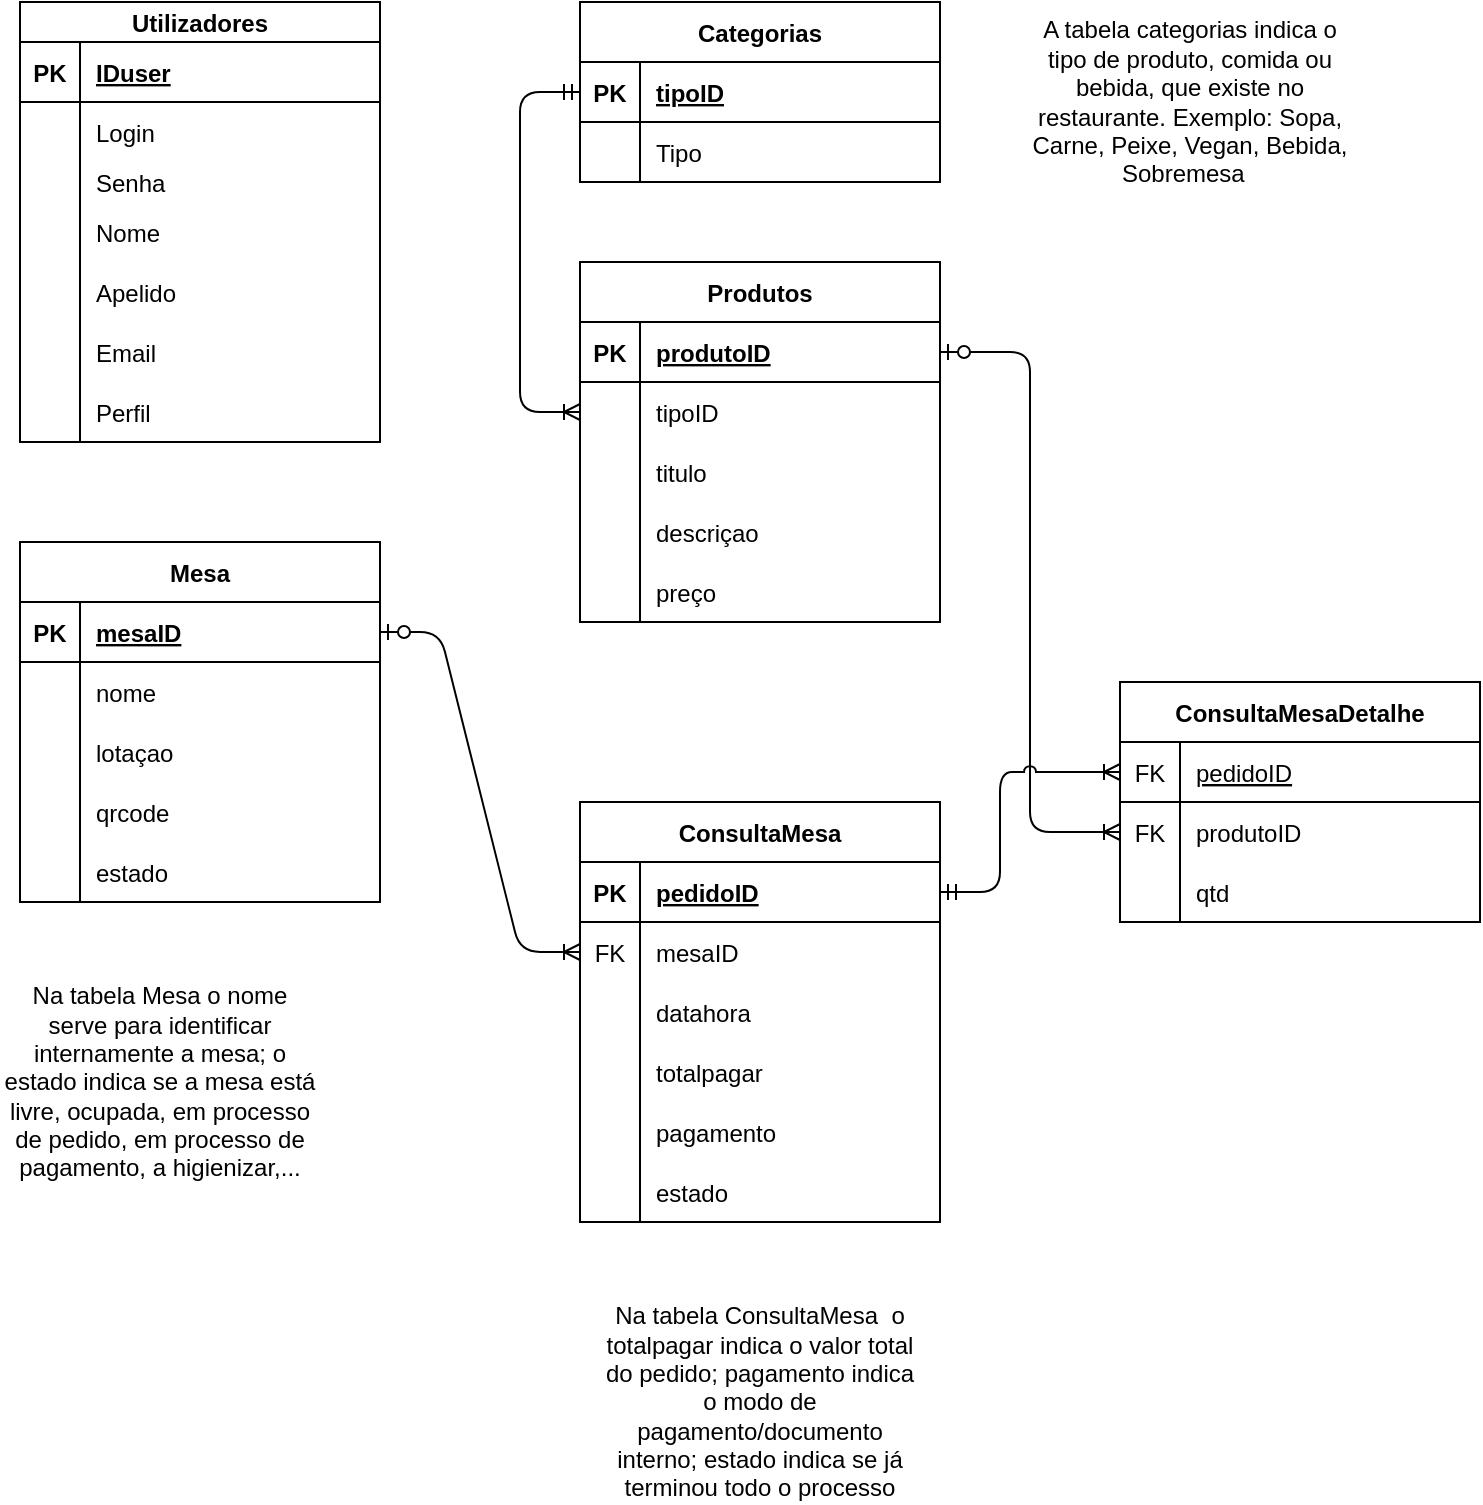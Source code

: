 <mxfile version="13.9.9" type="device" pages="3"><diagram id="DkwKKDM_1Ck2geFt0oLl" name="Lourenço"><mxGraphModel dx="918" dy="518" grid="1" gridSize="10" guides="0" tooltips="1" connect="1" arrows="1" fold="1" page="1" pageScale="1" pageWidth="827" pageHeight="1169" math="0" shadow="0"><root><mxCell id="0"/><mxCell id="1" parent="0"/><mxCell id="mV_sAI22h6C5jhL4lRwS-14" value="Utilizadores" style="shape=table;startSize=20;container=1;collapsible=1;childLayout=tableLayout;fixedRows=1;rowLines=0;fontStyle=1;align=center;resizeLast=1;" parent="1" vertex="1"><mxGeometry x="60" y="60" width="180" height="220" as="geometry"><mxRectangle x="110" y="80" width="60" height="30" as="alternateBounds"/></mxGeometry></mxCell><mxCell id="mV_sAI22h6C5jhL4lRwS-15" value="" style="shape=partialRectangle;collapsible=0;dropTarget=0;pointerEvents=0;fillColor=none;top=0;left=0;bottom=1;right=0;points=[[0,0.5],[1,0.5]];portConstraint=eastwest;" parent="mV_sAI22h6C5jhL4lRwS-14" vertex="1"><mxGeometry y="20" width="180" height="30" as="geometry"/></mxCell><mxCell id="mV_sAI22h6C5jhL4lRwS-16" value="PK" style="shape=partialRectangle;connectable=0;fillColor=none;top=0;left=0;bottom=0;right=0;fontStyle=1;overflow=hidden;" parent="mV_sAI22h6C5jhL4lRwS-15" vertex="1"><mxGeometry width="30" height="30" as="geometry"/></mxCell><mxCell id="mV_sAI22h6C5jhL4lRwS-17" value="IDuser" style="shape=partialRectangle;connectable=0;fillColor=none;top=0;left=0;bottom=0;right=0;align=left;spacingLeft=6;fontStyle=5;overflow=hidden;" parent="mV_sAI22h6C5jhL4lRwS-15" vertex="1"><mxGeometry x="30" width="150" height="30" as="geometry"/></mxCell><mxCell id="mV_sAI22h6C5jhL4lRwS-18" value="" style="shape=partialRectangle;collapsible=0;dropTarget=0;pointerEvents=0;fillColor=none;top=0;left=0;bottom=0;right=0;points=[[0,0.5],[1,0.5]];portConstraint=eastwest;" parent="mV_sAI22h6C5jhL4lRwS-14" vertex="1"><mxGeometry y="50" width="180" height="30" as="geometry"/></mxCell><mxCell id="mV_sAI22h6C5jhL4lRwS-19" value="" style="shape=partialRectangle;connectable=0;fillColor=none;top=0;left=0;bottom=0;right=0;editable=1;overflow=hidden;" parent="mV_sAI22h6C5jhL4lRwS-18" vertex="1"><mxGeometry width="30" height="30" as="geometry"/></mxCell><mxCell id="mV_sAI22h6C5jhL4lRwS-20" value="Login" style="shape=partialRectangle;connectable=0;fillColor=none;top=0;left=0;bottom=0;right=0;align=left;spacingLeft=6;overflow=hidden;" parent="mV_sAI22h6C5jhL4lRwS-18" vertex="1"><mxGeometry x="30" width="150" height="30" as="geometry"/></mxCell><mxCell id="mV_sAI22h6C5jhL4lRwS-21" value="" style="shape=partialRectangle;collapsible=0;dropTarget=0;pointerEvents=0;fillColor=none;top=0;left=0;bottom=0;right=0;points=[[0,0.5],[1,0.5]];portConstraint=eastwest;" parent="mV_sAI22h6C5jhL4lRwS-14" vertex="1"><mxGeometry y="80" width="180" height="20" as="geometry"/></mxCell><mxCell id="mV_sAI22h6C5jhL4lRwS-22" value="" style="shape=partialRectangle;connectable=0;fillColor=none;top=0;left=0;bottom=0;right=0;editable=1;overflow=hidden;" parent="mV_sAI22h6C5jhL4lRwS-21" vertex="1"><mxGeometry width="30" height="20" as="geometry"/></mxCell><mxCell id="mV_sAI22h6C5jhL4lRwS-23" value="Senha" style="shape=partialRectangle;connectable=0;fillColor=none;top=0;left=0;bottom=0;right=0;align=left;spacingLeft=6;overflow=hidden;" parent="mV_sAI22h6C5jhL4lRwS-21" vertex="1"><mxGeometry x="30" width="150" height="20" as="geometry"/></mxCell><mxCell id="mV_sAI22h6C5jhL4lRwS-24" value="" style="shape=partialRectangle;collapsible=0;dropTarget=0;pointerEvents=0;fillColor=none;top=0;left=0;bottom=0;right=0;points=[[0,0.5],[1,0.5]];portConstraint=eastwest;" parent="mV_sAI22h6C5jhL4lRwS-14" vertex="1"><mxGeometry y="100" width="180" height="30" as="geometry"/></mxCell><mxCell id="mV_sAI22h6C5jhL4lRwS-25" value="" style="shape=partialRectangle;connectable=0;fillColor=none;top=0;left=0;bottom=0;right=0;editable=1;overflow=hidden;" parent="mV_sAI22h6C5jhL4lRwS-24" vertex="1"><mxGeometry width="30" height="30" as="geometry"/></mxCell><mxCell id="mV_sAI22h6C5jhL4lRwS-26" value="Nome" style="shape=partialRectangle;connectable=0;fillColor=none;top=0;left=0;bottom=0;right=0;align=left;spacingLeft=6;overflow=hidden;" parent="mV_sAI22h6C5jhL4lRwS-24" vertex="1"><mxGeometry x="30" width="150" height="30" as="geometry"/></mxCell><mxCell id="mV_sAI22h6C5jhL4lRwS-27" value="" style="shape=partialRectangle;collapsible=0;dropTarget=0;pointerEvents=0;fillColor=none;top=0;left=0;bottom=0;right=0;points=[[0,0.5],[1,0.5]];portConstraint=eastwest;" parent="mV_sAI22h6C5jhL4lRwS-14" vertex="1"><mxGeometry y="130" width="180" height="30" as="geometry"/></mxCell><mxCell id="mV_sAI22h6C5jhL4lRwS-28" value="" style="shape=partialRectangle;connectable=0;fillColor=none;top=0;left=0;bottom=0;right=0;editable=1;overflow=hidden;" parent="mV_sAI22h6C5jhL4lRwS-27" vertex="1"><mxGeometry width="30" height="30" as="geometry"/></mxCell><mxCell id="mV_sAI22h6C5jhL4lRwS-29" value="Apelido" style="shape=partialRectangle;connectable=0;fillColor=none;top=0;left=0;bottom=0;right=0;align=left;spacingLeft=6;overflow=hidden;" parent="mV_sAI22h6C5jhL4lRwS-27" vertex="1"><mxGeometry x="30" width="150" height="30" as="geometry"/></mxCell><mxCell id="mV_sAI22h6C5jhL4lRwS-30" value="" style="shape=partialRectangle;collapsible=0;dropTarget=0;pointerEvents=0;fillColor=none;top=0;left=0;bottom=0;right=0;points=[[0,0.5],[1,0.5]];portConstraint=eastwest;" parent="mV_sAI22h6C5jhL4lRwS-14" vertex="1"><mxGeometry y="160" width="180" height="30" as="geometry"/></mxCell><mxCell id="mV_sAI22h6C5jhL4lRwS-31" value="" style="shape=partialRectangle;connectable=0;fillColor=none;top=0;left=0;bottom=0;right=0;editable=1;overflow=hidden;" parent="mV_sAI22h6C5jhL4lRwS-30" vertex="1"><mxGeometry width="30" height="30" as="geometry"/></mxCell><mxCell id="mV_sAI22h6C5jhL4lRwS-32" value="Email" style="shape=partialRectangle;connectable=0;fillColor=none;top=0;left=0;bottom=0;right=0;align=left;spacingLeft=6;overflow=hidden;" parent="mV_sAI22h6C5jhL4lRwS-30" vertex="1"><mxGeometry x="30" width="150" height="30" as="geometry"/></mxCell><mxCell id="mV_sAI22h6C5jhL4lRwS-36" value="" style="shape=partialRectangle;collapsible=0;dropTarget=0;pointerEvents=0;fillColor=none;top=0;left=0;bottom=0;right=0;points=[[0,0.5],[1,0.5]];portConstraint=eastwest;" parent="mV_sAI22h6C5jhL4lRwS-14" vertex="1"><mxGeometry y="190" width="180" height="30" as="geometry"/></mxCell><mxCell id="mV_sAI22h6C5jhL4lRwS-37" value="" style="shape=partialRectangle;connectable=0;fillColor=none;top=0;left=0;bottom=0;right=0;editable=1;overflow=hidden;" parent="mV_sAI22h6C5jhL4lRwS-36" vertex="1"><mxGeometry width="30" height="30" as="geometry"/></mxCell><mxCell id="mV_sAI22h6C5jhL4lRwS-38" value="Perfil" style="shape=partialRectangle;connectable=0;fillColor=none;top=0;left=0;bottom=0;right=0;align=left;spacingLeft=6;overflow=hidden;" parent="mV_sAI22h6C5jhL4lRwS-36" vertex="1"><mxGeometry x="30" width="150" height="30" as="geometry"/></mxCell><mxCell id="6drkQGpPu_baQygT9R-H-1" value="A tabela categorias indica o tipo de produto, comida ou bebida, que existe no restaurante. Exemplo: Sopa,&lt;br&gt;Carne, Peixe, Vegan, Bebida, Sobremesa&amp;nbsp;&amp;nbsp;" style="text;html=1;strokeColor=none;fillColor=none;align=center;verticalAlign=middle;whiteSpace=wrap;rounded=0;" parent="1" vertex="1"><mxGeometry x="560" y="70" width="170" height="80" as="geometry"/></mxCell><mxCell id="duab6uAqyS9JQkf_jgfw-1" value="Categorias" style="shape=table;startSize=30;container=1;collapsible=1;childLayout=tableLayout;fixedRows=1;rowLines=0;fontStyle=1;align=center;resizeLast=1;" parent="1" vertex="1"><mxGeometry x="340" y="60" width="180" height="90" as="geometry"/></mxCell><mxCell id="duab6uAqyS9JQkf_jgfw-2" value="" style="shape=partialRectangle;collapsible=0;dropTarget=0;pointerEvents=0;fillColor=none;top=0;left=0;bottom=1;right=0;points=[[0,0.5],[1,0.5]];portConstraint=eastwest;" parent="duab6uAqyS9JQkf_jgfw-1" vertex="1"><mxGeometry y="30" width="180" height="30" as="geometry"/></mxCell><mxCell id="duab6uAqyS9JQkf_jgfw-3" value="PK" style="shape=partialRectangle;connectable=0;fillColor=none;top=0;left=0;bottom=0;right=0;fontStyle=1;overflow=hidden;" parent="duab6uAqyS9JQkf_jgfw-2" vertex="1"><mxGeometry width="30" height="30" as="geometry"/></mxCell><mxCell id="duab6uAqyS9JQkf_jgfw-4" value="tipoID" style="shape=partialRectangle;connectable=0;fillColor=none;top=0;left=0;bottom=0;right=0;align=left;spacingLeft=6;fontStyle=5;overflow=hidden;" parent="duab6uAqyS9JQkf_jgfw-2" vertex="1"><mxGeometry x="30" width="150" height="30" as="geometry"/></mxCell><mxCell id="duab6uAqyS9JQkf_jgfw-5" value="" style="shape=partialRectangle;collapsible=0;dropTarget=0;pointerEvents=0;fillColor=none;top=0;left=0;bottom=0;right=0;points=[[0,0.5],[1,0.5]];portConstraint=eastwest;" parent="duab6uAqyS9JQkf_jgfw-1" vertex="1"><mxGeometry y="60" width="180" height="30" as="geometry"/></mxCell><mxCell id="duab6uAqyS9JQkf_jgfw-6" value="" style="shape=partialRectangle;connectable=0;fillColor=none;top=0;left=0;bottom=0;right=0;editable=1;overflow=hidden;" parent="duab6uAqyS9JQkf_jgfw-5" vertex="1"><mxGeometry width="30" height="30" as="geometry"/></mxCell><mxCell id="duab6uAqyS9JQkf_jgfw-7" value="Tipo" style="shape=partialRectangle;connectable=0;fillColor=none;top=0;left=0;bottom=0;right=0;align=left;spacingLeft=6;overflow=hidden;" parent="duab6uAqyS9JQkf_jgfw-5" vertex="1"><mxGeometry x="30" width="150" height="30" as="geometry"/></mxCell><mxCell id="6NSzoHYWm3UqnX2pfLuD-3" value="Produtos" style="shape=table;startSize=30;container=1;collapsible=1;childLayout=tableLayout;fixedRows=1;rowLines=0;fontStyle=1;align=center;resizeLast=1;" vertex="1" parent="1"><mxGeometry x="340" y="190" width="180" height="180" as="geometry"/></mxCell><mxCell id="6NSzoHYWm3UqnX2pfLuD-4" value="" style="shape=partialRectangle;collapsible=0;dropTarget=0;pointerEvents=0;fillColor=none;top=0;left=0;bottom=1;right=0;points=[[0,0.5],[1,0.5]];portConstraint=eastwest;" vertex="1" parent="6NSzoHYWm3UqnX2pfLuD-3"><mxGeometry y="30" width="180" height="30" as="geometry"/></mxCell><mxCell id="6NSzoHYWm3UqnX2pfLuD-5" value="PK" style="shape=partialRectangle;connectable=0;fillColor=none;top=0;left=0;bottom=0;right=0;fontStyle=1;overflow=hidden;" vertex="1" parent="6NSzoHYWm3UqnX2pfLuD-4"><mxGeometry width="30" height="30" as="geometry"/></mxCell><mxCell id="6NSzoHYWm3UqnX2pfLuD-6" value="produtoID" style="shape=partialRectangle;connectable=0;fillColor=none;top=0;left=0;bottom=0;right=0;align=left;spacingLeft=6;fontStyle=5;overflow=hidden;" vertex="1" parent="6NSzoHYWm3UqnX2pfLuD-4"><mxGeometry x="30" width="150" height="30" as="geometry"/></mxCell><mxCell id="6NSzoHYWm3UqnX2pfLuD-7" value="" style="shape=partialRectangle;collapsible=0;dropTarget=0;pointerEvents=0;fillColor=none;top=0;left=0;bottom=0;right=0;points=[[0,0.5],[1,0.5]];portConstraint=eastwest;" vertex="1" parent="6NSzoHYWm3UqnX2pfLuD-3"><mxGeometry y="60" width="180" height="30" as="geometry"/></mxCell><mxCell id="6NSzoHYWm3UqnX2pfLuD-8" value="" style="shape=partialRectangle;connectable=0;fillColor=none;top=0;left=0;bottom=0;right=0;editable=1;overflow=hidden;" vertex="1" parent="6NSzoHYWm3UqnX2pfLuD-7"><mxGeometry width="30" height="30" as="geometry"/></mxCell><mxCell id="6NSzoHYWm3UqnX2pfLuD-9" value="tipoID" style="shape=partialRectangle;connectable=0;fillColor=none;top=0;left=0;bottom=0;right=0;align=left;spacingLeft=6;overflow=hidden;" vertex="1" parent="6NSzoHYWm3UqnX2pfLuD-7"><mxGeometry x="30" width="150" height="30" as="geometry"/></mxCell><mxCell id="6NSzoHYWm3UqnX2pfLuD-10" value="" style="shape=partialRectangle;collapsible=0;dropTarget=0;pointerEvents=0;fillColor=none;top=0;left=0;bottom=0;right=0;points=[[0,0.5],[1,0.5]];portConstraint=eastwest;" vertex="1" parent="6NSzoHYWm3UqnX2pfLuD-3"><mxGeometry y="90" width="180" height="30" as="geometry"/></mxCell><mxCell id="6NSzoHYWm3UqnX2pfLuD-11" value="" style="shape=partialRectangle;connectable=0;fillColor=none;top=0;left=0;bottom=0;right=0;editable=1;overflow=hidden;" vertex="1" parent="6NSzoHYWm3UqnX2pfLuD-10"><mxGeometry width="30" height="30" as="geometry"/></mxCell><mxCell id="6NSzoHYWm3UqnX2pfLuD-12" value="titulo" style="shape=partialRectangle;connectable=0;fillColor=none;top=0;left=0;bottom=0;right=0;align=left;spacingLeft=6;overflow=hidden;" vertex="1" parent="6NSzoHYWm3UqnX2pfLuD-10"><mxGeometry x="30" width="150" height="30" as="geometry"/></mxCell><mxCell id="6NSzoHYWm3UqnX2pfLuD-13" value="" style="shape=partialRectangle;collapsible=0;dropTarget=0;pointerEvents=0;fillColor=none;top=0;left=0;bottom=0;right=0;points=[[0,0.5],[1,0.5]];portConstraint=eastwest;" vertex="1" parent="6NSzoHYWm3UqnX2pfLuD-3"><mxGeometry y="120" width="180" height="30" as="geometry"/></mxCell><mxCell id="6NSzoHYWm3UqnX2pfLuD-14" value="" style="shape=partialRectangle;connectable=0;fillColor=none;top=0;left=0;bottom=0;right=0;editable=1;overflow=hidden;" vertex="1" parent="6NSzoHYWm3UqnX2pfLuD-13"><mxGeometry width="30" height="30" as="geometry"/></mxCell><mxCell id="6NSzoHYWm3UqnX2pfLuD-15" value="descriçao" style="shape=partialRectangle;connectable=0;fillColor=none;top=0;left=0;bottom=0;right=0;align=left;spacingLeft=6;overflow=hidden;" vertex="1" parent="6NSzoHYWm3UqnX2pfLuD-13"><mxGeometry x="30" width="150" height="30" as="geometry"/></mxCell><mxCell id="6NSzoHYWm3UqnX2pfLuD-16" value="" style="shape=partialRectangle;collapsible=0;dropTarget=0;pointerEvents=0;fillColor=none;top=0;left=0;bottom=0;right=0;points=[[0,0.5],[1,0.5]];portConstraint=eastwest;" vertex="1" parent="6NSzoHYWm3UqnX2pfLuD-3"><mxGeometry y="150" width="180" height="30" as="geometry"/></mxCell><mxCell id="6NSzoHYWm3UqnX2pfLuD-17" value="" style="shape=partialRectangle;connectable=0;fillColor=none;top=0;left=0;bottom=0;right=0;editable=1;overflow=hidden;" vertex="1" parent="6NSzoHYWm3UqnX2pfLuD-16"><mxGeometry width="30" height="30" as="geometry"/></mxCell><mxCell id="6NSzoHYWm3UqnX2pfLuD-18" value="preço" style="shape=partialRectangle;connectable=0;fillColor=none;top=0;left=0;bottom=0;right=0;align=left;spacingLeft=6;overflow=hidden;" vertex="1" parent="6NSzoHYWm3UqnX2pfLuD-16"><mxGeometry x="30" width="150" height="30" as="geometry"/></mxCell><mxCell id="6NSzoHYWm3UqnX2pfLuD-19" value="" style="edgeStyle=orthogonalEdgeStyle;fontSize=12;html=1;endArrow=ERmandOne;endFill=0;entryX=0;entryY=0.5;entryDx=0;entryDy=0;exitX=0;exitY=0.5;exitDx=0;exitDy=0;startArrow=ERoneToMany;startFill=0;" edge="1" parent="1" source="6NSzoHYWm3UqnX2pfLuD-7" target="duab6uAqyS9JQkf_jgfw-2"><mxGeometry width="100" height="100" relative="1" as="geometry"><mxPoint x="240" y="290" as="sourcePoint"/><mxPoint x="340" y="190" as="targetPoint"/><Array as="points"><mxPoint x="310" y="265"/><mxPoint x="310" y="105"/></Array></mxGeometry></mxCell><mxCell id="6NSzoHYWm3UqnX2pfLuD-20" value="Mesa" style="shape=table;startSize=30;container=1;collapsible=1;childLayout=tableLayout;fixedRows=1;rowLines=0;fontStyle=1;align=center;resizeLast=1;" vertex="1" parent="1"><mxGeometry x="60" y="330" width="180" height="180" as="geometry"/></mxCell><mxCell id="6NSzoHYWm3UqnX2pfLuD-21" value="" style="shape=partialRectangle;collapsible=0;dropTarget=0;pointerEvents=0;fillColor=none;top=0;left=0;bottom=1;right=0;points=[[0,0.5],[1,0.5]];portConstraint=eastwest;" vertex="1" parent="6NSzoHYWm3UqnX2pfLuD-20"><mxGeometry y="30" width="180" height="30" as="geometry"/></mxCell><mxCell id="6NSzoHYWm3UqnX2pfLuD-22" value="PK" style="shape=partialRectangle;connectable=0;fillColor=none;top=0;left=0;bottom=0;right=0;fontStyle=1;overflow=hidden;" vertex="1" parent="6NSzoHYWm3UqnX2pfLuD-21"><mxGeometry width="30" height="30" as="geometry"/></mxCell><mxCell id="6NSzoHYWm3UqnX2pfLuD-23" value="mesaID" style="shape=partialRectangle;connectable=0;fillColor=none;top=0;left=0;bottom=0;right=0;align=left;spacingLeft=6;fontStyle=5;overflow=hidden;" vertex="1" parent="6NSzoHYWm3UqnX2pfLuD-21"><mxGeometry x="30" width="150" height="30" as="geometry"/></mxCell><mxCell id="6NSzoHYWm3UqnX2pfLuD-24" value="" style="shape=partialRectangle;collapsible=0;dropTarget=0;pointerEvents=0;fillColor=none;top=0;left=0;bottom=0;right=0;points=[[0,0.5],[1,0.5]];portConstraint=eastwest;" vertex="1" parent="6NSzoHYWm3UqnX2pfLuD-20"><mxGeometry y="60" width="180" height="30" as="geometry"/></mxCell><mxCell id="6NSzoHYWm3UqnX2pfLuD-25" value="" style="shape=partialRectangle;connectable=0;fillColor=none;top=0;left=0;bottom=0;right=0;editable=1;overflow=hidden;" vertex="1" parent="6NSzoHYWm3UqnX2pfLuD-24"><mxGeometry width="30" height="30" as="geometry"/></mxCell><mxCell id="6NSzoHYWm3UqnX2pfLuD-26" value="nome" style="shape=partialRectangle;connectable=0;fillColor=none;top=0;left=0;bottom=0;right=0;align=left;spacingLeft=6;overflow=hidden;" vertex="1" parent="6NSzoHYWm3UqnX2pfLuD-24"><mxGeometry x="30" width="150" height="30" as="geometry"/></mxCell><mxCell id="6NSzoHYWm3UqnX2pfLuD-27" value="" style="shape=partialRectangle;collapsible=0;dropTarget=0;pointerEvents=0;fillColor=none;top=0;left=0;bottom=0;right=0;points=[[0,0.5],[1,0.5]];portConstraint=eastwest;" vertex="1" parent="6NSzoHYWm3UqnX2pfLuD-20"><mxGeometry y="90" width="180" height="30" as="geometry"/></mxCell><mxCell id="6NSzoHYWm3UqnX2pfLuD-28" value="" style="shape=partialRectangle;connectable=0;fillColor=none;top=0;left=0;bottom=0;right=0;editable=1;overflow=hidden;" vertex="1" parent="6NSzoHYWm3UqnX2pfLuD-27"><mxGeometry width="30" height="30" as="geometry"/></mxCell><mxCell id="6NSzoHYWm3UqnX2pfLuD-29" value="lotaçao" style="shape=partialRectangle;connectable=0;fillColor=none;top=0;left=0;bottom=0;right=0;align=left;spacingLeft=6;overflow=hidden;" vertex="1" parent="6NSzoHYWm3UqnX2pfLuD-27"><mxGeometry x="30" width="150" height="30" as="geometry"/></mxCell><mxCell id="6NSzoHYWm3UqnX2pfLuD-34" value="" style="shape=partialRectangle;collapsible=0;dropTarget=0;pointerEvents=0;fillColor=none;top=0;left=0;bottom=0;right=0;points=[[0,0.5],[1,0.5]];portConstraint=eastwest;" vertex="1" parent="6NSzoHYWm3UqnX2pfLuD-20"><mxGeometry y="120" width="180" height="30" as="geometry"/></mxCell><mxCell id="6NSzoHYWm3UqnX2pfLuD-35" value="" style="shape=partialRectangle;connectable=0;fillColor=none;top=0;left=0;bottom=0;right=0;editable=1;overflow=hidden;" vertex="1" parent="6NSzoHYWm3UqnX2pfLuD-34"><mxGeometry width="30" height="30" as="geometry"/></mxCell><mxCell id="6NSzoHYWm3UqnX2pfLuD-36" value="qrcode" style="shape=partialRectangle;connectable=0;fillColor=none;top=0;left=0;bottom=0;right=0;align=left;spacingLeft=6;overflow=hidden;" vertex="1" parent="6NSzoHYWm3UqnX2pfLuD-34"><mxGeometry x="30" width="150" height="30" as="geometry"/></mxCell><mxCell id="6NSzoHYWm3UqnX2pfLuD-30" value="" style="shape=partialRectangle;collapsible=0;dropTarget=0;pointerEvents=0;fillColor=none;top=0;left=0;bottom=0;right=0;points=[[0,0.5],[1,0.5]];portConstraint=eastwest;" vertex="1" parent="6NSzoHYWm3UqnX2pfLuD-20"><mxGeometry y="150" width="180" height="30" as="geometry"/></mxCell><mxCell id="6NSzoHYWm3UqnX2pfLuD-31" value="" style="shape=partialRectangle;connectable=0;fillColor=none;top=0;left=0;bottom=0;right=0;editable=1;overflow=hidden;" vertex="1" parent="6NSzoHYWm3UqnX2pfLuD-30"><mxGeometry width="30" height="30" as="geometry"/></mxCell><mxCell id="6NSzoHYWm3UqnX2pfLuD-32" value="estado" style="shape=partialRectangle;connectable=0;fillColor=none;top=0;left=0;bottom=0;right=0;align=left;spacingLeft=6;overflow=hidden;" vertex="1" parent="6NSzoHYWm3UqnX2pfLuD-30"><mxGeometry x="30" width="150" height="30" as="geometry"/></mxCell><mxCell id="6NSzoHYWm3UqnX2pfLuD-33" value="Na tabela Mesa o nome serve para identificar internamente a mesa; o estado indica se a mesa está livre, ocupada, em processo de pedido, em processo de pagamento, a higienizar,..." style="text;html=1;strokeColor=none;fillColor=none;align=center;verticalAlign=middle;whiteSpace=wrap;rounded=0;" vertex="1" parent="1"><mxGeometry x="50" y="550" width="160" height="100" as="geometry"/></mxCell><mxCell id="6NSzoHYWm3UqnX2pfLuD-37" value="ConsultaMesa" style="shape=table;startSize=30;container=1;collapsible=1;childLayout=tableLayout;fixedRows=1;rowLines=0;fontStyle=1;align=center;resizeLast=1;" vertex="1" parent="1"><mxGeometry x="340" y="460" width="180" height="210" as="geometry"/></mxCell><mxCell id="6NSzoHYWm3UqnX2pfLuD-38" value="" style="shape=partialRectangle;collapsible=0;dropTarget=0;pointerEvents=0;fillColor=none;top=0;left=0;bottom=1;right=0;points=[[0,0.5],[1,0.5]];portConstraint=eastwest;" vertex="1" parent="6NSzoHYWm3UqnX2pfLuD-37"><mxGeometry y="30" width="180" height="30" as="geometry"/></mxCell><mxCell id="6NSzoHYWm3UqnX2pfLuD-39" value="PK" style="shape=partialRectangle;connectable=0;fillColor=none;top=0;left=0;bottom=0;right=0;fontStyle=1;overflow=hidden;" vertex="1" parent="6NSzoHYWm3UqnX2pfLuD-38"><mxGeometry width="30" height="30" as="geometry"/></mxCell><mxCell id="6NSzoHYWm3UqnX2pfLuD-40" value="pedidoID" style="shape=partialRectangle;connectable=0;fillColor=none;top=0;left=0;bottom=0;right=0;align=left;spacingLeft=6;fontStyle=5;overflow=hidden;" vertex="1" parent="6NSzoHYWm3UqnX2pfLuD-38"><mxGeometry x="30" width="150" height="30" as="geometry"/></mxCell><mxCell id="6NSzoHYWm3UqnX2pfLuD-41" value="" style="shape=partialRectangle;collapsible=0;dropTarget=0;pointerEvents=0;fillColor=none;top=0;left=0;bottom=0;right=0;points=[[0,0.5],[1,0.5]];portConstraint=eastwest;" vertex="1" parent="6NSzoHYWm3UqnX2pfLuD-37"><mxGeometry y="60" width="180" height="30" as="geometry"/></mxCell><mxCell id="6NSzoHYWm3UqnX2pfLuD-42" value="FK" style="shape=partialRectangle;connectable=0;fillColor=none;top=0;left=0;bottom=0;right=0;editable=1;overflow=hidden;" vertex="1" parent="6NSzoHYWm3UqnX2pfLuD-41"><mxGeometry width="30" height="30" as="geometry"/></mxCell><mxCell id="6NSzoHYWm3UqnX2pfLuD-43" value="mesaID" style="shape=partialRectangle;connectable=0;fillColor=none;top=0;left=0;bottom=0;right=0;align=left;spacingLeft=6;overflow=hidden;" vertex="1" parent="6NSzoHYWm3UqnX2pfLuD-41"><mxGeometry x="30" width="150" height="30" as="geometry"/></mxCell><mxCell id="6NSzoHYWm3UqnX2pfLuD-47" value="" style="shape=partialRectangle;collapsible=0;dropTarget=0;pointerEvents=0;fillColor=none;top=0;left=0;bottom=0;right=0;points=[[0,0.5],[1,0.5]];portConstraint=eastwest;" vertex="1" parent="6NSzoHYWm3UqnX2pfLuD-37"><mxGeometry y="90" width="180" height="30" as="geometry"/></mxCell><mxCell id="6NSzoHYWm3UqnX2pfLuD-48" value="" style="shape=partialRectangle;connectable=0;fillColor=none;top=0;left=0;bottom=0;right=0;editable=1;overflow=hidden;" vertex="1" parent="6NSzoHYWm3UqnX2pfLuD-47"><mxGeometry width="30" height="30" as="geometry"/></mxCell><mxCell id="6NSzoHYWm3UqnX2pfLuD-49" value="datahora" style="shape=partialRectangle;connectable=0;fillColor=none;top=0;left=0;bottom=0;right=0;align=left;spacingLeft=6;overflow=hidden;" vertex="1" parent="6NSzoHYWm3UqnX2pfLuD-47"><mxGeometry x="30" width="150" height="30" as="geometry"/></mxCell><mxCell id="6NSzoHYWm3UqnX2pfLuD-103" value="" style="shape=partialRectangle;collapsible=0;dropTarget=0;pointerEvents=0;fillColor=none;top=0;left=0;bottom=0;right=0;points=[[0,0.5],[1,0.5]];portConstraint=eastwest;" vertex="1" parent="6NSzoHYWm3UqnX2pfLuD-37"><mxGeometry y="120" width="180" height="30" as="geometry"/></mxCell><mxCell id="6NSzoHYWm3UqnX2pfLuD-104" value="" style="shape=partialRectangle;connectable=0;fillColor=none;top=0;left=0;bottom=0;right=0;editable=1;overflow=hidden;" vertex="1" parent="6NSzoHYWm3UqnX2pfLuD-103"><mxGeometry width="30" height="30" as="geometry"/></mxCell><mxCell id="6NSzoHYWm3UqnX2pfLuD-105" value="totalpagar" style="shape=partialRectangle;connectable=0;fillColor=none;top=0;left=0;bottom=0;right=0;align=left;spacingLeft=6;overflow=hidden;" vertex="1" parent="6NSzoHYWm3UqnX2pfLuD-103"><mxGeometry x="30" width="150" height="30" as="geometry"/></mxCell><mxCell id="6NSzoHYWm3UqnX2pfLuD-50" value="" style="shape=partialRectangle;collapsible=0;dropTarget=0;pointerEvents=0;fillColor=none;top=0;left=0;bottom=0;right=0;points=[[0,0.5],[1,0.5]];portConstraint=eastwest;" vertex="1" parent="6NSzoHYWm3UqnX2pfLuD-37"><mxGeometry y="150" width="180" height="30" as="geometry"/></mxCell><mxCell id="6NSzoHYWm3UqnX2pfLuD-51" value="" style="shape=partialRectangle;connectable=0;fillColor=none;top=0;left=0;bottom=0;right=0;editable=1;overflow=hidden;" vertex="1" parent="6NSzoHYWm3UqnX2pfLuD-50"><mxGeometry width="30" height="30" as="geometry"/></mxCell><mxCell id="6NSzoHYWm3UqnX2pfLuD-52" value="pagamento" style="shape=partialRectangle;connectable=0;fillColor=none;top=0;left=0;bottom=0;right=0;align=left;spacingLeft=6;overflow=hidden;" vertex="1" parent="6NSzoHYWm3UqnX2pfLuD-50"><mxGeometry x="30" width="150" height="30" as="geometry"/></mxCell><mxCell id="6NSzoHYWm3UqnX2pfLuD-99" value="" style="shape=partialRectangle;collapsible=0;dropTarget=0;pointerEvents=0;fillColor=none;top=0;left=0;bottom=0;right=0;points=[[0,0.5],[1,0.5]];portConstraint=eastwest;" vertex="1" parent="6NSzoHYWm3UqnX2pfLuD-37"><mxGeometry y="180" width="180" height="30" as="geometry"/></mxCell><mxCell id="6NSzoHYWm3UqnX2pfLuD-100" value="" style="shape=partialRectangle;connectable=0;fillColor=none;top=0;left=0;bottom=0;right=0;editable=1;overflow=hidden;" vertex="1" parent="6NSzoHYWm3UqnX2pfLuD-99"><mxGeometry width="30" height="30" as="geometry"/></mxCell><mxCell id="6NSzoHYWm3UqnX2pfLuD-101" value="estado" style="shape=partialRectangle;connectable=0;fillColor=none;top=0;left=0;bottom=0;right=0;align=left;spacingLeft=6;overflow=hidden;" vertex="1" parent="6NSzoHYWm3UqnX2pfLuD-99"><mxGeometry x="30" width="150" height="30" as="geometry"/></mxCell><mxCell id="6NSzoHYWm3UqnX2pfLuD-53" value="" style="edgeStyle=entityRelationEdgeStyle;fontSize=12;html=1;endArrow=ERoneToMany;startArrow=ERzeroToOne;entryX=0;entryY=0.5;entryDx=0;entryDy=0;startFill=1;endFill=0;" edge="1" parent="1" source="6NSzoHYWm3UqnX2pfLuD-21" target="6NSzoHYWm3UqnX2pfLuD-41"><mxGeometry width="100" height="100" relative="1" as="geometry"><mxPoint x="350" y="560" as="sourcePoint"/><mxPoint x="450" y="460" as="targetPoint"/></mxGeometry></mxCell><mxCell id="6NSzoHYWm3UqnX2pfLuD-76" value="ConsultaMesaDetalhe" style="shape=table;startSize=30;container=1;collapsible=1;childLayout=tableLayout;fixedRows=1;rowLines=0;fontStyle=1;align=center;resizeLast=1;" vertex="1" parent="1"><mxGeometry x="610" y="400" width="180" height="120" as="geometry"/></mxCell><mxCell id="6NSzoHYWm3UqnX2pfLuD-77" value="" style="shape=partialRectangle;collapsible=0;dropTarget=0;pointerEvents=0;fillColor=none;top=0;left=0;bottom=1;right=0;points=[[0,0.5],[1,0.5]];portConstraint=eastwest;" vertex="1" parent="6NSzoHYWm3UqnX2pfLuD-76"><mxGeometry y="30" width="180" height="30" as="geometry"/></mxCell><mxCell id="6NSzoHYWm3UqnX2pfLuD-78" value="FK" style="shape=partialRectangle;connectable=0;fillColor=none;top=0;left=0;bottom=0;right=0;fontStyle=0;overflow=hidden;" vertex="1" parent="6NSzoHYWm3UqnX2pfLuD-77"><mxGeometry width="30" height="30" as="geometry"/></mxCell><mxCell id="6NSzoHYWm3UqnX2pfLuD-79" value="pedidoID" style="shape=partialRectangle;connectable=0;fillColor=none;top=0;left=0;bottom=0;right=0;align=left;spacingLeft=6;fontStyle=4;overflow=hidden;" vertex="1" parent="6NSzoHYWm3UqnX2pfLuD-77"><mxGeometry x="30" width="150" height="30" as="geometry"/></mxCell><mxCell id="6NSzoHYWm3UqnX2pfLuD-80" value="" style="shape=partialRectangle;collapsible=0;dropTarget=0;pointerEvents=0;fillColor=none;top=0;left=0;bottom=0;right=0;points=[[0,0.5],[1,0.5]];portConstraint=eastwest;" vertex="1" parent="6NSzoHYWm3UqnX2pfLuD-76"><mxGeometry y="60" width="180" height="30" as="geometry"/></mxCell><mxCell id="6NSzoHYWm3UqnX2pfLuD-81" value="FK" style="shape=partialRectangle;connectable=0;fillColor=none;top=0;left=0;bottom=0;right=0;editable=1;overflow=hidden;" vertex="1" parent="6NSzoHYWm3UqnX2pfLuD-80"><mxGeometry width="30" height="30" as="geometry"/></mxCell><mxCell id="6NSzoHYWm3UqnX2pfLuD-82" value="produtoID" style="shape=partialRectangle;connectable=0;fillColor=none;top=0;left=0;bottom=0;right=0;align=left;spacingLeft=6;overflow=hidden;" vertex="1" parent="6NSzoHYWm3UqnX2pfLuD-80"><mxGeometry x="30" width="150" height="30" as="geometry"/></mxCell><mxCell id="6NSzoHYWm3UqnX2pfLuD-83" value="" style="shape=partialRectangle;collapsible=0;dropTarget=0;pointerEvents=0;fillColor=none;top=0;left=0;bottom=0;right=0;points=[[0,0.5],[1,0.5]];portConstraint=eastwest;" vertex="1" parent="6NSzoHYWm3UqnX2pfLuD-76"><mxGeometry y="90" width="180" height="30" as="geometry"/></mxCell><mxCell id="6NSzoHYWm3UqnX2pfLuD-84" value="" style="shape=partialRectangle;connectable=0;fillColor=none;top=0;left=0;bottom=0;right=0;editable=1;overflow=hidden;" vertex="1" parent="6NSzoHYWm3UqnX2pfLuD-83"><mxGeometry width="30" height="30" as="geometry"/></mxCell><mxCell id="6NSzoHYWm3UqnX2pfLuD-85" value="qtd" style="shape=partialRectangle;connectable=0;fillColor=none;top=0;left=0;bottom=0;right=0;align=left;spacingLeft=6;overflow=hidden;" vertex="1" parent="6NSzoHYWm3UqnX2pfLuD-83"><mxGeometry x="30" width="150" height="30" as="geometry"/></mxCell><mxCell id="6NSzoHYWm3UqnX2pfLuD-95" value="" style="edgeStyle=orthogonalEdgeStyle;fontSize=12;html=1;endArrow=ERzeroToOne;endFill=1;entryX=1;entryY=0.5;entryDx=0;entryDy=0;exitX=0;exitY=0.5;exitDx=0;exitDy=0;startArrow=ERoneToMany;startFill=0;" edge="1" parent="1" source="6NSzoHYWm3UqnX2pfLuD-80" target="6NSzoHYWm3UqnX2pfLuD-4"><mxGeometry width="100" height="100" relative="1" as="geometry"><mxPoint x="540" y="400" as="sourcePoint"/><mxPoint x="640" y="300" as="targetPoint"/></mxGeometry></mxCell><mxCell id="6NSzoHYWm3UqnX2pfLuD-97" value="" style="edgeStyle=orthogonalEdgeStyle;fontSize=12;html=1;endArrow=ERoneToMany;endFill=0;exitX=1;exitY=0.5;exitDx=0;exitDy=0;entryX=0;entryY=0.5;entryDx=0;entryDy=0;startArrow=ERmandOne;startFill=0;jumpStyle=arc;" edge="1" parent="1" source="6NSzoHYWm3UqnX2pfLuD-38" target="6NSzoHYWm3UqnX2pfLuD-77"><mxGeometry width="100" height="100" relative="1" as="geometry"><mxPoint x="320" y="470" as="sourcePoint"/><mxPoint x="420" y="370" as="targetPoint"/><Array as="points"><mxPoint x="550" y="505"/><mxPoint x="550" y="445"/></Array></mxGeometry></mxCell><mxCell id="6NSzoHYWm3UqnX2pfLuD-102" value="Na tabela ConsultaMesa&amp;nbsp; o totalpagar indica o valor total do pedido; pagamento indica o modo de pagamento/documento interno; estado indica se já terminou todo o processo" style="text;html=1;strokeColor=none;fillColor=none;align=center;verticalAlign=middle;whiteSpace=wrap;rounded=0;" vertex="1" parent="1"><mxGeometry x="350" y="710" width="160" height="100" as="geometry"/></mxCell></root></mxGraphModel></diagram><diagram id="QdSyZemHZ-_DFg78vYPu" name="David"><mxGraphModel dx="1102" dy="621" grid="1" gridSize="10" guides="1" tooltips="1" connect="1" arrows="1" fold="1" page="1" pageScale="1" pageWidth="827" pageHeight="1169" math="0" shadow="0"><root><mxCell id="gEv-sc7b4GJYa8IGp4tI-0"/><mxCell id="gEv-sc7b4GJYa8IGp4tI-1" parent="gEv-sc7b4GJYa8IGp4tI-0"/><mxCell id="U2f7QK102OUKn1K24mL8-0" value="Utilizadores" style="shape=table;startSize=20;container=1;collapsible=1;childLayout=tableLayout;fixedRows=1;rowLines=0;fontStyle=1;align=center;resizeLast=1;" parent="gEv-sc7b4GJYa8IGp4tI-1" vertex="1"><mxGeometry x="70" y="80" width="180" height="270" as="geometry"><mxRectangle x="110" y="80" width="60" height="30" as="alternateBounds"/></mxGeometry></mxCell><mxCell id="U2f7QK102OUKn1K24mL8-1" value="" style="shape=partialRectangle;collapsible=0;dropTarget=0;pointerEvents=0;fillColor=none;top=0;left=0;bottom=1;right=0;points=[[0,0.5],[1,0.5]];portConstraint=eastwest;" parent="U2f7QK102OUKn1K24mL8-0" vertex="1"><mxGeometry y="20" width="180" height="30" as="geometry"/></mxCell><mxCell id="U2f7QK102OUKn1K24mL8-2" value="PK" style="shape=partialRectangle;connectable=0;fillColor=none;top=0;left=0;bottom=0;right=0;fontStyle=1;overflow=hidden;" parent="U2f7QK102OUKn1K24mL8-1" vertex="1"><mxGeometry width="30" height="30" as="geometry"/></mxCell><mxCell id="U2f7QK102OUKn1K24mL8-3" value="IDuser" style="shape=partialRectangle;connectable=0;fillColor=none;top=0;left=0;bottom=0;right=0;align=left;spacingLeft=6;fontStyle=5;overflow=hidden;" parent="U2f7QK102OUKn1K24mL8-1" vertex="1"><mxGeometry x="30" width="150" height="30" as="geometry"/></mxCell><mxCell id="U2f7QK102OUKn1K24mL8-4" value="" style="shape=partialRectangle;collapsible=0;dropTarget=0;pointerEvents=0;fillColor=none;top=0;left=0;bottom=0;right=0;points=[[0,0.5],[1,0.5]];portConstraint=eastwest;" parent="U2f7QK102OUKn1K24mL8-0" vertex="1"><mxGeometry y="50" width="180" height="30" as="geometry"/></mxCell><mxCell id="U2f7QK102OUKn1K24mL8-5" value="" style="shape=partialRectangle;connectable=0;fillColor=none;top=0;left=0;bottom=0;right=0;editable=1;overflow=hidden;" parent="U2f7QK102OUKn1K24mL8-4" vertex="1"><mxGeometry width="30" height="30" as="geometry"/></mxCell><mxCell id="U2f7QK102OUKn1K24mL8-6" value="Login" style="shape=partialRectangle;connectable=0;fillColor=none;top=0;left=0;bottom=0;right=0;align=left;spacingLeft=6;overflow=hidden;" parent="U2f7QK102OUKn1K24mL8-4" vertex="1"><mxGeometry x="30" width="150" height="30" as="geometry"/></mxCell><mxCell id="U2f7QK102OUKn1K24mL8-7" value="" style="shape=partialRectangle;collapsible=0;dropTarget=0;pointerEvents=0;fillColor=none;top=0;left=0;bottom=0;right=0;points=[[0,0.5],[1,0.5]];portConstraint=eastwest;" parent="U2f7QK102OUKn1K24mL8-0" vertex="1"><mxGeometry y="80" width="180" height="20" as="geometry"/></mxCell><mxCell id="U2f7QK102OUKn1K24mL8-8" value="" style="shape=partialRectangle;connectable=0;fillColor=none;top=0;left=0;bottom=0;right=0;editable=1;overflow=hidden;" parent="U2f7QK102OUKn1K24mL8-7" vertex="1"><mxGeometry width="30" height="20" as="geometry"/></mxCell><mxCell id="U2f7QK102OUKn1K24mL8-9" value="Senha" style="shape=partialRectangle;connectable=0;fillColor=none;top=0;left=0;bottom=0;right=0;align=left;spacingLeft=6;overflow=hidden;" parent="U2f7QK102OUKn1K24mL8-7" vertex="1"><mxGeometry x="30" width="150" height="20" as="geometry"/></mxCell><mxCell id="U2f7QK102OUKn1K24mL8-10" value="" style="shape=partialRectangle;collapsible=0;dropTarget=0;pointerEvents=0;fillColor=none;top=0;left=0;bottom=0;right=0;points=[[0,0.5],[1,0.5]];portConstraint=eastwest;" parent="U2f7QK102OUKn1K24mL8-0" vertex="1"><mxGeometry y="100" width="180" height="30" as="geometry"/></mxCell><mxCell id="U2f7QK102OUKn1K24mL8-11" value="" style="shape=partialRectangle;connectable=0;fillColor=none;top=0;left=0;bottom=0;right=0;editable=1;overflow=hidden;" parent="U2f7QK102OUKn1K24mL8-10" vertex="1"><mxGeometry width="30" height="30" as="geometry"/></mxCell><mxCell id="U2f7QK102OUKn1K24mL8-12" value="Nome" style="shape=partialRectangle;connectable=0;fillColor=none;top=0;left=0;bottom=0;right=0;align=left;spacingLeft=6;overflow=hidden;" parent="U2f7QK102OUKn1K24mL8-10" vertex="1"><mxGeometry x="30" width="150" height="30" as="geometry"/></mxCell><mxCell id="U2f7QK102OUKn1K24mL8-13" value="" style="shape=partialRectangle;collapsible=0;dropTarget=0;pointerEvents=0;fillColor=none;top=0;left=0;bottom=0;right=0;points=[[0,0.5],[1,0.5]];portConstraint=eastwest;" parent="U2f7QK102OUKn1K24mL8-0" vertex="1"><mxGeometry y="130" width="180" height="30" as="geometry"/></mxCell><mxCell id="U2f7QK102OUKn1K24mL8-14" value="" style="shape=partialRectangle;connectable=0;fillColor=none;top=0;left=0;bottom=0;right=0;editable=1;overflow=hidden;" parent="U2f7QK102OUKn1K24mL8-13" vertex="1"><mxGeometry width="30" height="30" as="geometry"/></mxCell><mxCell id="U2f7QK102OUKn1K24mL8-15" value="Apelido" style="shape=partialRectangle;connectable=0;fillColor=none;top=0;left=0;bottom=0;right=0;align=left;spacingLeft=6;overflow=hidden;" parent="U2f7QK102OUKn1K24mL8-13" vertex="1"><mxGeometry x="30" width="150" height="30" as="geometry"/></mxCell><mxCell id="U2f7QK102OUKn1K24mL8-16" value="" style="shape=partialRectangle;collapsible=0;dropTarget=0;pointerEvents=0;fillColor=none;top=0;left=0;bottom=0;right=0;points=[[0,0.5],[1,0.5]];portConstraint=eastwest;" parent="U2f7QK102OUKn1K24mL8-0" vertex="1"><mxGeometry y="160" width="180" height="30" as="geometry"/></mxCell><mxCell id="U2f7QK102OUKn1K24mL8-17" value="" style="shape=partialRectangle;connectable=0;fillColor=none;top=0;left=0;bottom=0;right=0;editable=1;overflow=hidden;" parent="U2f7QK102OUKn1K24mL8-16" vertex="1"><mxGeometry width="30" height="30" as="geometry"/></mxCell><mxCell id="U2f7QK102OUKn1K24mL8-18" value="Email" style="shape=partialRectangle;connectable=0;fillColor=none;top=0;left=0;bottom=0;right=0;align=left;spacingLeft=6;overflow=hidden;" parent="U2f7QK102OUKn1K24mL8-16" vertex="1"><mxGeometry x="30" width="150" height="30" as="geometry"/></mxCell><mxCell id="U2f7QK102OUKn1K24mL8-19" value="" style="shape=partialRectangle;collapsible=0;dropTarget=0;pointerEvents=0;fillColor=none;top=0;left=0;bottom=0;right=0;points=[[0,0.5],[1,0.5]];portConstraint=eastwest;" parent="U2f7QK102OUKn1K24mL8-0" vertex="1"><mxGeometry y="190" width="180" height="30" as="geometry"/></mxCell><mxCell id="U2f7QK102OUKn1K24mL8-20" value="" style="shape=partialRectangle;connectable=0;fillColor=none;top=0;left=0;bottom=0;right=0;editable=1;overflow=hidden;" parent="U2f7QK102OUKn1K24mL8-19" vertex="1"><mxGeometry width="30" height="30" as="geometry"/></mxCell><mxCell id="U2f7QK102OUKn1K24mL8-21" value="Genero" style="shape=partialRectangle;connectable=0;fillColor=none;top=0;left=0;bottom=0;right=0;align=left;spacingLeft=6;overflow=hidden;" parent="U2f7QK102OUKn1K24mL8-19" vertex="1"><mxGeometry x="30" width="150" height="30" as="geometry"/></mxCell><mxCell id="U2f7QK102OUKn1K24mL8-22" value="" style="shape=partialRectangle;collapsible=0;dropTarget=0;pointerEvents=0;fillColor=none;top=0;left=0;bottom=0;right=0;points=[[0,0.5],[1,0.5]];portConstraint=eastwest;" parent="U2f7QK102OUKn1K24mL8-0" vertex="1"><mxGeometry y="220" width="180" height="30" as="geometry"/></mxCell><mxCell id="U2f7QK102OUKn1K24mL8-23" value="" style="shape=partialRectangle;connectable=0;fillColor=none;top=0;left=0;bottom=0;right=0;editable=1;overflow=hidden;" parent="U2f7QK102OUKn1K24mL8-22" vertex="1"><mxGeometry width="30" height="30" as="geometry"/></mxCell><mxCell id="U2f7QK102OUKn1K24mL8-24" value="Perfil" style="shape=partialRectangle;connectable=0;fillColor=none;top=0;left=0;bottom=0;right=0;align=left;spacingLeft=6;overflow=hidden;" parent="U2f7QK102OUKn1K24mL8-22" vertex="1"><mxGeometry x="30" width="150" height="30" as="geometry"/></mxCell><mxCell id="U2f7QK102OUKn1K24mL8-25" value="Categorias" style="shape=table;startSize=30;container=1;collapsible=1;childLayout=tableLayout;fixedRows=1;rowLines=0;fontStyle=1;align=center;resizeLast=1;" parent="gEv-sc7b4GJYa8IGp4tI-1" vertex="1"><mxGeometry x="360" y="120" width="180" height="130" as="geometry"/></mxCell><mxCell id="U2f7QK102OUKn1K24mL8-26" value="" style="shape=partialRectangle;collapsible=0;dropTarget=0;pointerEvents=0;fillColor=none;top=0;left=0;bottom=1;right=0;points=[[0,0.5],[1,0.5]];portConstraint=eastwest;" parent="U2f7QK102OUKn1K24mL8-25" vertex="1"><mxGeometry y="30" width="180" height="30" as="geometry"/></mxCell><mxCell id="U2f7QK102OUKn1K24mL8-27" value="PK" style="shape=partialRectangle;connectable=0;fillColor=none;top=0;left=0;bottom=0;right=0;fontStyle=1;overflow=hidden;" parent="U2f7QK102OUKn1K24mL8-26" vertex="1"><mxGeometry width="30" height="30" as="geometry"/></mxCell><mxCell id="U2f7QK102OUKn1K24mL8-28" value="IDcategoria" style="shape=partialRectangle;connectable=0;fillColor=none;top=0;left=0;bottom=0;right=0;align=left;spacingLeft=6;fontStyle=5;overflow=hidden;" parent="U2f7QK102OUKn1K24mL8-26" vertex="1"><mxGeometry x="30" width="150" height="30" as="geometry"/></mxCell><mxCell id="U2f7QK102OUKn1K24mL8-29" value="" style="shape=partialRectangle;collapsible=0;dropTarget=0;pointerEvents=0;fillColor=none;top=0;left=0;bottom=0;right=0;points=[[0,0.5],[1,0.5]];portConstraint=eastwest;" parent="U2f7QK102OUKn1K24mL8-25" vertex="1"><mxGeometry y="60" width="180" height="40" as="geometry"/></mxCell><mxCell id="U2f7QK102OUKn1K24mL8-30" value="" style="shape=partialRectangle;connectable=0;fillColor=none;top=0;left=0;bottom=0;right=0;editable=1;overflow=hidden;" parent="U2f7QK102OUKn1K24mL8-29" vertex="1"><mxGeometry width="30" height="40" as="geometry"/></mxCell><mxCell id="U2f7QK102OUKn1K24mL8-31" value="Descricao" style="shape=partialRectangle;connectable=0;fillColor=none;top=0;left=0;bottom=0;right=0;align=left;spacingLeft=6;overflow=hidden;" parent="U2f7QK102OUKn1K24mL8-29" vertex="1"><mxGeometry x="30" width="150" height="40" as="geometry"/></mxCell><mxCell id="U2f7QK102OUKn1K24mL8-35" value="" style="shape=partialRectangle;collapsible=0;dropTarget=0;pointerEvents=0;fillColor=none;top=0;left=0;bottom=0;right=0;points=[[0,0.5],[1,0.5]];portConstraint=eastwest;" parent="U2f7QK102OUKn1K24mL8-25" vertex="1"><mxGeometry y="100" width="180" height="30" as="geometry"/></mxCell><mxCell id="U2f7QK102OUKn1K24mL8-36" value="" style="shape=partialRectangle;connectable=0;fillColor=none;top=0;left=0;bottom=0;right=0;editable=1;overflow=hidden;html=1;" parent="U2f7QK102OUKn1K24mL8-35" vertex="1"><mxGeometry width="30" height="30" as="geometry"/></mxCell><mxCell id="U2f7QK102OUKn1K24mL8-37" value="" style="shape=partialRectangle;connectable=0;fillColor=none;top=0;left=0;bottom=0;right=0;align=left;spacingLeft=6;overflow=hidden;html=1;" parent="U2f7QK102OUKn1K24mL8-35" vertex="1"><mxGeometry x="30" width="150" height="30" as="geometry"/></mxCell><mxCell id="U2f7QK102OUKn1K24mL8-38" value="Produtos" style="shape=table;startSize=30;container=1;collapsible=1;childLayout=tableLayout;fixedRows=1;rowLines=0;fontStyle=1;align=center;resizeLast=1;html=1;" parent="gEv-sc7b4GJYa8IGp4tI-1" vertex="1"><mxGeometry x="360" y="300" width="180" height="280" as="geometry"/></mxCell><mxCell id="U2f7QK102OUKn1K24mL8-39" value="" style="shape=partialRectangle;collapsible=0;dropTarget=0;pointerEvents=0;fillColor=none;top=0;left=0;bottom=1;right=0;points=[[0,0.5],[1,0.5]];portConstraint=eastwest;" parent="U2f7QK102OUKn1K24mL8-38" vertex="1"><mxGeometry y="30" width="180" height="30" as="geometry"/></mxCell><mxCell id="U2f7QK102OUKn1K24mL8-40" value="PK" style="shape=partialRectangle;connectable=0;fillColor=none;top=0;left=0;bottom=0;right=0;fontStyle=1;overflow=hidden;" parent="U2f7QK102OUKn1K24mL8-39" vertex="1"><mxGeometry width="30" height="30" as="geometry"/></mxCell><mxCell id="U2f7QK102OUKn1K24mL8-41" value="IDproduto" style="shape=partialRectangle;connectable=0;fillColor=none;top=0;left=0;bottom=0;right=0;align=left;spacingLeft=6;fontStyle=5;overflow=hidden;" parent="U2f7QK102OUKn1K24mL8-39" vertex="1"><mxGeometry x="30" width="150" height="30" as="geometry"/></mxCell><mxCell id="U2f7QK102OUKn1K24mL8-42" value="" style="shape=partialRectangle;collapsible=0;dropTarget=0;pointerEvents=0;fillColor=none;top=0;left=0;bottom=0;right=0;points=[[0,0.5],[1,0.5]];portConstraint=eastwest;" parent="U2f7QK102OUKn1K24mL8-38" vertex="1"><mxGeometry y="60" width="180" height="30" as="geometry"/></mxCell><mxCell id="U2f7QK102OUKn1K24mL8-43" value="FK" style="shape=partialRectangle;connectable=0;fillColor=none;top=0;left=0;bottom=0;right=0;editable=1;overflow=hidden;" parent="U2f7QK102OUKn1K24mL8-42" vertex="1"><mxGeometry width="30" height="30" as="geometry"/></mxCell><mxCell id="U2f7QK102OUKn1K24mL8-44" value="IDcategoria" style="shape=partialRectangle;connectable=0;fillColor=none;top=0;left=0;bottom=0;right=0;align=left;spacingLeft=6;overflow=hidden;" parent="U2f7QK102OUKn1K24mL8-42" vertex="1"><mxGeometry x="30" width="150" height="30" as="geometry"/></mxCell><mxCell id="U2f7QK102OUKn1K24mL8-45" value="" style="shape=partialRectangle;collapsible=0;dropTarget=0;pointerEvents=0;fillColor=none;top=0;left=0;bottom=0;right=0;points=[[0,0.5],[1,0.5]];portConstraint=eastwest;" parent="U2f7QK102OUKn1K24mL8-38" vertex="1"><mxGeometry y="90" width="180" height="30" as="geometry"/></mxCell><mxCell id="U2f7QK102OUKn1K24mL8-46" value="" style="shape=partialRectangle;connectable=0;fillColor=none;top=0;left=0;bottom=0;right=0;editable=1;overflow=hidden;" parent="U2f7QK102OUKn1K24mL8-45" vertex="1"><mxGeometry width="30" height="30" as="geometry"/></mxCell><mxCell id="U2f7QK102OUKn1K24mL8-47" value="Nome" style="shape=partialRectangle;connectable=0;fillColor=none;top=0;left=0;bottom=0;right=0;align=left;spacingLeft=6;overflow=hidden;" parent="U2f7QK102OUKn1K24mL8-45" vertex="1"><mxGeometry x="30" width="150" height="30" as="geometry"/></mxCell><mxCell id="U2f7QK102OUKn1K24mL8-77" value="" style="shape=partialRectangle;collapsible=0;dropTarget=0;pointerEvents=0;fillColor=none;top=0;left=0;bottom=0;right=0;points=[[0,0.5],[1,0.5]];portConstraint=eastwest;" parent="U2f7QK102OUKn1K24mL8-38" vertex="1"><mxGeometry y="120" width="180" height="30" as="geometry"/></mxCell><mxCell id="U2f7QK102OUKn1K24mL8-78" value="FK" style="shape=partialRectangle;connectable=0;fillColor=none;top=0;left=0;bottom=0;right=0;editable=1;overflow=hidden;" parent="U2f7QK102OUKn1K24mL8-77" vertex="1"><mxGeometry width="30" height="30" as="geometry"/></mxCell><mxCell id="U2f7QK102OUKn1K24mL8-79" value="IDmarca" style="shape=partialRectangle;connectable=0;fillColor=none;top=0;left=0;bottom=0;right=0;align=left;spacingLeft=6;overflow=hidden;" parent="U2f7QK102OUKn1K24mL8-77" vertex="1"><mxGeometry x="30" width="150" height="30" as="geometry"/></mxCell><mxCell id="U2f7QK102OUKn1K24mL8-48" value="" style="shape=partialRectangle;collapsible=0;dropTarget=0;pointerEvents=0;fillColor=none;top=0;left=0;bottom=0;right=0;points=[[0,0.5],[1,0.5]];portConstraint=eastwest;" parent="U2f7QK102OUKn1K24mL8-38" vertex="1"><mxGeometry y="150" width="180" height="40" as="geometry"/></mxCell><mxCell id="U2f7QK102OUKn1K24mL8-49" value="" style="shape=partialRectangle;connectable=0;fillColor=none;top=0;left=0;bottom=0;right=0;editable=1;overflow=hidden;" parent="U2f7QK102OUKn1K24mL8-48" vertex="1"><mxGeometry width="30" height="40" as="geometry"/></mxCell><mxCell id="U2f7QK102OUKn1K24mL8-50" value="Descricao" style="shape=partialRectangle;connectable=0;fillColor=none;top=0;left=0;bottom=0;right=0;align=left;spacingLeft=6;overflow=hidden;" parent="U2f7QK102OUKn1K24mL8-48" vertex="1"><mxGeometry x="30" width="150" height="40" as="geometry"/></mxCell><mxCell id="U2f7QK102OUKn1K24mL8-67" value="" style="shape=partialRectangle;collapsible=0;dropTarget=0;pointerEvents=0;fillColor=none;top=0;left=0;bottom=0;right=0;points=[[0,0.5],[1,0.5]];portConstraint=eastwest;" parent="U2f7QK102OUKn1K24mL8-38" vertex="1"><mxGeometry y="190" width="180" height="30" as="geometry"/></mxCell><mxCell id="U2f7QK102OUKn1K24mL8-68" value="" style="shape=partialRectangle;connectable=0;fillColor=none;top=0;left=0;bottom=0;right=0;editable=1;overflow=hidden;" parent="U2f7QK102OUKn1K24mL8-67" vertex="1"><mxGeometry width="30" height="30" as="geometry"/></mxCell><mxCell id="U2f7QK102OUKn1K24mL8-69" value="Preco" style="shape=partialRectangle;connectable=0;fillColor=none;top=0;left=0;bottom=0;right=0;align=left;spacingLeft=6;overflow=hidden;" parent="U2f7QK102OUKn1K24mL8-67" vertex="1"><mxGeometry x="30" width="150" height="30" as="geometry"/></mxCell><mxCell id="U2f7QK102OUKn1K24mL8-71" value="" style="shape=partialRectangle;collapsible=0;dropTarget=0;pointerEvents=0;fillColor=none;top=0;left=0;bottom=0;right=0;points=[[0,0.5],[1,0.5]];portConstraint=eastwest;" parent="U2f7QK102OUKn1K24mL8-38" vertex="1"><mxGeometry y="220" width="180" height="30" as="geometry"/></mxCell><mxCell id="U2f7QK102OUKn1K24mL8-72" value="" style="shape=partialRectangle;connectable=0;fillColor=none;top=0;left=0;bottom=0;right=0;editable=1;overflow=hidden;" parent="U2f7QK102OUKn1K24mL8-71" vertex="1"><mxGeometry width="30" height="30" as="geometry"/></mxCell><mxCell id="U2f7QK102OUKn1K24mL8-73" value="Quantidade" style="shape=partialRectangle;connectable=0;fillColor=none;top=0;left=0;bottom=0;right=0;align=left;spacingLeft=6;overflow=hidden;" parent="U2f7QK102OUKn1K24mL8-71" vertex="1"><mxGeometry x="30" width="150" height="30" as="geometry"/></mxCell><mxCell id="U2f7QK102OUKn1K24mL8-74" value="" style="shape=partialRectangle;collapsible=0;dropTarget=0;pointerEvents=0;fillColor=none;top=0;left=0;bottom=0;right=0;points=[[0,0.5],[1,0.5]];portConstraint=eastwest;" parent="U2f7QK102OUKn1K24mL8-38" vertex="1"><mxGeometry y="250" width="180" height="30" as="geometry"/></mxCell><mxCell id="U2f7QK102OUKn1K24mL8-75" value="" style="shape=partialRectangle;connectable=0;fillColor=none;top=0;left=0;bottom=0;right=0;editable=1;overflow=hidden;" parent="U2f7QK102OUKn1K24mL8-74" vertex="1"><mxGeometry width="30" height="30" as="geometry"/></mxCell><mxCell id="U2f7QK102OUKn1K24mL8-76" value="Cor" style="shape=partialRectangle;connectable=0;fillColor=none;top=0;left=0;bottom=0;right=0;align=left;spacingLeft=6;overflow=hidden;" parent="U2f7QK102OUKn1K24mL8-74" vertex="1"><mxGeometry x="30" width="150" height="30" as="geometry"/></mxCell><mxCell id="U2f7QK102OUKn1K24mL8-80" value="Marca" style="shape=table;startSize=30;container=1;collapsible=1;childLayout=tableLayout;fixedRows=1;rowLines=0;fontStyle=1;align=center;resizeLast=1;html=1;" parent="gEv-sc7b4GJYa8IGp4tI-1" vertex="1"><mxGeometry x="110" y="470" width="180" height="130" as="geometry"/></mxCell><mxCell id="U2f7QK102OUKn1K24mL8-81" value="" style="shape=partialRectangle;collapsible=0;dropTarget=0;pointerEvents=0;fillColor=none;top=0;left=0;bottom=1;right=0;points=[[0,0.5],[1,0.5]];portConstraint=eastwest;" parent="U2f7QK102OUKn1K24mL8-80" vertex="1"><mxGeometry y="30" width="180" height="30" as="geometry"/></mxCell><mxCell id="U2f7QK102OUKn1K24mL8-82" value="PK" style="shape=partialRectangle;connectable=0;fillColor=none;top=0;left=0;bottom=0;right=0;fontStyle=1;overflow=hidden;" parent="U2f7QK102OUKn1K24mL8-81" vertex="1"><mxGeometry width="30" height="30" as="geometry"/></mxCell><mxCell id="U2f7QK102OUKn1K24mL8-83" value="IDmarca" style="shape=partialRectangle;connectable=0;fillColor=none;top=0;left=0;bottom=0;right=0;align=left;spacingLeft=6;fontStyle=5;overflow=hidden;" parent="U2f7QK102OUKn1K24mL8-81" vertex="1"><mxGeometry x="30" width="150" height="30" as="geometry"/></mxCell><mxCell id="U2f7QK102OUKn1K24mL8-84" value="" style="shape=partialRectangle;collapsible=0;dropTarget=0;pointerEvents=0;fillColor=none;top=0;left=0;bottom=0;right=0;points=[[0,0.5],[1,0.5]];portConstraint=eastwest;" parent="U2f7QK102OUKn1K24mL8-80" vertex="1"><mxGeometry y="60" width="180" height="30" as="geometry"/></mxCell><mxCell id="U2f7QK102OUKn1K24mL8-85" value="" style="shape=partialRectangle;connectable=0;fillColor=none;top=0;left=0;bottom=0;right=0;editable=1;overflow=hidden;" parent="U2f7QK102OUKn1K24mL8-84" vertex="1"><mxGeometry width="30" height="30" as="geometry"/></mxCell><mxCell id="U2f7QK102OUKn1K24mL8-86" value="Nome" style="shape=partialRectangle;connectable=0;fillColor=none;top=0;left=0;bottom=0;right=0;align=left;spacingLeft=6;overflow=hidden;" parent="U2f7QK102OUKn1K24mL8-84" vertex="1"><mxGeometry x="30" width="150" height="30" as="geometry"/></mxCell><mxCell id="U2f7QK102OUKn1K24mL8-87" value="" style="shape=partialRectangle;collapsible=0;dropTarget=0;pointerEvents=0;fillColor=none;top=0;left=0;bottom=0;right=0;points=[[0,0.5],[1,0.5]];portConstraint=eastwest;" parent="U2f7QK102OUKn1K24mL8-80" vertex="1"><mxGeometry y="90" width="180" height="30" as="geometry"/></mxCell><mxCell id="U2f7QK102OUKn1K24mL8-88" value="" style="shape=partialRectangle;connectable=0;fillColor=none;top=0;left=0;bottom=0;right=0;editable=1;overflow=hidden;" parent="U2f7QK102OUKn1K24mL8-87" vertex="1"><mxGeometry width="30" height="30" as="geometry"/></mxCell><mxCell id="U2f7QK102OUKn1K24mL8-89" value="Fornecedor" style="shape=partialRectangle;connectable=0;fillColor=none;top=0;left=0;bottom=0;right=0;align=left;spacingLeft=6;overflow=hidden;" parent="U2f7QK102OUKn1K24mL8-87" vertex="1"><mxGeometry x="30" width="150" height="30" as="geometry"/></mxCell><mxCell id="U2f7QK102OUKn1K24mL8-93" value="Encomendas" style="shape=table;startSize=30;container=1;collapsible=1;childLayout=tableLayout;fixedRows=1;rowLines=0;fontStyle=1;align=center;resizeLast=1;html=1;" parent="gEv-sc7b4GJYa8IGp4tI-1" vertex="1"><mxGeometry x="90" y="700" width="180" height="330" as="geometry"/></mxCell><mxCell id="U2f7QK102OUKn1K24mL8-94" value="" style="shape=partialRectangle;collapsible=0;dropTarget=0;pointerEvents=0;fillColor=none;top=0;left=0;bottom=1;right=0;points=[[0,0.5],[1,0.5]];portConstraint=eastwest;" parent="U2f7QK102OUKn1K24mL8-93" vertex="1"><mxGeometry y="30" width="180" height="30" as="geometry"/></mxCell><mxCell id="U2f7QK102OUKn1K24mL8-95" value="PK" style="shape=partialRectangle;connectable=0;fillColor=none;top=0;left=0;bottom=0;right=0;fontStyle=1;overflow=hidden;" parent="U2f7QK102OUKn1K24mL8-94" vertex="1"><mxGeometry width="30" height="30" as="geometry"/></mxCell><mxCell id="U2f7QK102OUKn1K24mL8-96" value="IDencomenda" style="shape=partialRectangle;connectable=0;fillColor=none;top=0;left=0;bottom=0;right=0;align=left;spacingLeft=6;fontStyle=5;overflow=hidden;" parent="U2f7QK102OUKn1K24mL8-94" vertex="1"><mxGeometry x="30" width="150" height="30" as="geometry"/></mxCell><mxCell id="U2f7QK102OUKn1K24mL8-97" value="" style="shape=partialRectangle;collapsible=0;dropTarget=0;pointerEvents=0;fillColor=none;top=0;left=0;bottom=0;right=0;points=[[0,0.5],[1,0.5]];portConstraint=eastwest;" parent="U2f7QK102OUKn1K24mL8-93" vertex="1"><mxGeometry y="60" width="180" height="40" as="geometry"/></mxCell><mxCell id="U2f7QK102OUKn1K24mL8-98" value="FK" style="shape=partialRectangle;connectable=0;fillColor=none;top=0;left=0;bottom=0;right=0;editable=1;overflow=hidden;" parent="U2f7QK102OUKn1K24mL8-97" vertex="1"><mxGeometry width="30" height="40" as="geometry"/></mxCell><mxCell id="U2f7QK102OUKn1K24mL8-99" value="IDuser" style="shape=partialRectangle;connectable=0;fillColor=none;top=0;left=0;bottom=0;right=0;align=left;spacingLeft=6;overflow=hidden;" parent="U2f7QK102OUKn1K24mL8-97" vertex="1"><mxGeometry x="30" width="150" height="40" as="geometry"/></mxCell><mxCell id="U2f7QK102OUKn1K24mL8-100" value="" style="shape=partialRectangle;collapsible=0;dropTarget=0;pointerEvents=0;fillColor=none;top=0;left=0;bottom=0;right=0;points=[[0,0.5],[1,0.5]];portConstraint=eastwest;" parent="U2f7QK102OUKn1K24mL8-93" vertex="1"><mxGeometry y="100" width="180" height="30" as="geometry"/></mxCell><mxCell id="U2f7QK102OUKn1K24mL8-101" value="" style="shape=partialRectangle;connectable=0;fillColor=none;top=0;left=0;bottom=0;right=0;editable=1;overflow=hidden;" parent="U2f7QK102OUKn1K24mL8-100" vertex="1"><mxGeometry width="30" height="30" as="geometry"/></mxCell><mxCell id="U2f7QK102OUKn1K24mL8-102" value="Data" style="shape=partialRectangle;connectable=0;fillColor=none;top=0;left=0;bottom=0;right=0;align=left;spacingLeft=6;overflow=hidden;" parent="U2f7QK102OUKn1K24mL8-100" vertex="1"><mxGeometry x="30" width="150" height="30" as="geometry"/></mxCell><mxCell id="U2f7QK102OUKn1K24mL8-106" value="" style="shape=partialRectangle;collapsible=0;dropTarget=0;pointerEvents=0;fillColor=none;top=0;left=0;bottom=0;right=0;points=[[0,0.5],[1,0.5]];portConstraint=eastwest;" parent="U2f7QK102OUKn1K24mL8-93" vertex="1"><mxGeometry y="130" width="180" height="30" as="geometry"/></mxCell><mxCell id="U2f7QK102OUKn1K24mL8-107" value="" style="shape=partialRectangle;connectable=0;fillColor=none;top=0;left=0;bottom=0;right=0;editable=1;overflow=hidden;" parent="U2f7QK102OUKn1K24mL8-106" vertex="1"><mxGeometry width="30" height="30" as="geometry"/></mxCell><mxCell id="U2f7QK102OUKn1K24mL8-108" value="NIF" style="shape=partialRectangle;connectable=0;fillColor=none;top=0;left=0;bottom=0;right=0;align=left;spacingLeft=6;overflow=hidden;" parent="U2f7QK102OUKn1K24mL8-106" vertex="1"><mxGeometry x="30" width="150" height="30" as="geometry"/></mxCell><mxCell id="U2f7QK102OUKn1K24mL8-103" value="" style="shape=partialRectangle;collapsible=0;dropTarget=0;pointerEvents=0;fillColor=none;top=0;left=0;bottom=0;right=0;points=[[0,0.5],[1,0.5]];portConstraint=eastwest;" parent="U2f7QK102OUKn1K24mL8-93" vertex="1"><mxGeometry y="160" width="180" height="40" as="geometry"/></mxCell><mxCell id="U2f7QK102OUKn1K24mL8-104" value="" style="shape=partialRectangle;connectable=0;fillColor=none;top=0;left=0;bottom=0;right=0;editable=1;overflow=hidden;" parent="U2f7QK102OUKn1K24mL8-103" vertex="1"><mxGeometry width="30" height="40" as="geometry"/></mxCell><mxCell id="U2f7QK102OUKn1K24mL8-105" value="MoradaEntrega" style="shape=partialRectangle;connectable=0;fillColor=none;top=0;left=0;bottom=0;right=0;align=left;spacingLeft=6;overflow=hidden;" parent="U2f7QK102OUKn1K24mL8-103" vertex="1"><mxGeometry x="30" width="150" height="40" as="geometry"/></mxCell><mxCell id="U2f7QK102OUKn1K24mL8-109" value="" style="shape=partialRectangle;collapsible=0;dropTarget=0;pointerEvents=0;fillColor=none;top=0;left=0;bottom=0;right=0;points=[[0,0.5],[1,0.5]];portConstraint=eastwest;" parent="U2f7QK102OUKn1K24mL8-93" vertex="1"><mxGeometry y="200" width="180" height="40" as="geometry"/></mxCell><mxCell id="U2f7QK102OUKn1K24mL8-110" value="" style="shape=partialRectangle;connectable=0;fillColor=none;top=0;left=0;bottom=0;right=0;editable=1;overflow=hidden;" parent="U2f7QK102OUKn1K24mL8-109" vertex="1"><mxGeometry width="30" height="40" as="geometry"/></mxCell><mxCell id="U2f7QK102OUKn1K24mL8-111" value="RefMultibanco" style="shape=partialRectangle;connectable=0;fillColor=none;top=0;left=0;bottom=0;right=0;align=left;spacingLeft=6;overflow=hidden;" parent="U2f7QK102OUKn1K24mL8-109" vertex="1"><mxGeometry x="30" width="150" height="40" as="geometry"/></mxCell><mxCell id="U2f7QK102OUKn1K24mL8-112" value="" style="shape=partialRectangle;collapsible=0;dropTarget=0;pointerEvents=0;fillColor=none;top=0;left=0;bottom=0;right=0;points=[[0,0.5],[1,0.5]];portConstraint=eastwest;" parent="U2f7QK102OUKn1K24mL8-93" vertex="1"><mxGeometry y="240" width="180" height="40" as="geometry"/></mxCell><mxCell id="U2f7QK102OUKn1K24mL8-113" value="" style="shape=partialRectangle;connectable=0;fillColor=none;top=0;left=0;bottom=0;right=0;editable=1;overflow=hidden;" parent="U2f7QK102OUKn1K24mL8-112" vertex="1"><mxGeometry width="30" height="40" as="geometry"/></mxCell><mxCell id="U2f7QK102OUKn1K24mL8-114" value="Observacao" style="shape=partialRectangle;connectable=0;fillColor=none;top=0;left=0;bottom=0;right=0;align=left;spacingLeft=6;overflow=hidden;" parent="U2f7QK102OUKn1K24mL8-112" vertex="1"><mxGeometry x="30" width="150" height="40" as="geometry"/></mxCell><mxCell id="U2f7QK102OUKn1K24mL8-115" value="" style="shape=partialRectangle;collapsible=0;dropTarget=0;pointerEvents=0;fillColor=none;top=0;left=0;bottom=0;right=0;points=[[0,0.5],[1,0.5]];portConstraint=eastwest;" parent="U2f7QK102OUKn1K24mL8-93" vertex="1"><mxGeometry y="280" width="180" height="40" as="geometry"/></mxCell><mxCell id="U2f7QK102OUKn1K24mL8-116" value="" style="shape=partialRectangle;connectable=0;fillColor=none;top=0;left=0;bottom=0;right=0;editable=1;overflow=hidden;" parent="U2f7QK102OUKn1K24mL8-115" vertex="1"><mxGeometry width="30" height="40" as="geometry"/></mxCell><mxCell id="U2f7QK102OUKn1K24mL8-117" value="Pago" style="shape=partialRectangle;connectable=0;fillColor=none;top=0;left=0;bottom=0;right=0;align=left;spacingLeft=6;overflow=hidden;" parent="U2f7QK102OUKn1K24mL8-115" vertex="1"><mxGeometry x="30" width="150" height="40" as="geometry"/></mxCell><mxCell id="U2f7QK102OUKn1K24mL8-134" value="EncomendaDetalhe" style="shape=table;startSize=30;container=1;collapsible=1;childLayout=tableLayout;fixedRows=1;rowLines=0;fontStyle=1;align=center;resizeLast=1;html=1;" parent="gEv-sc7b4GJYa8IGp4tI-1" vertex="1"><mxGeometry x="350" y="700" width="180" height="170" as="geometry"/></mxCell><mxCell id="U2f7QK102OUKn1K24mL8-135" value="" style="shape=partialRectangle;collapsible=0;dropTarget=0;pointerEvents=0;fillColor=none;top=0;left=0;bottom=1;right=0;points=[[0,0.5],[1,0.5]];portConstraint=eastwest;" parent="U2f7QK102OUKn1K24mL8-134" vertex="1"><mxGeometry y="30" width="180" height="30" as="geometry"/></mxCell><mxCell id="U2f7QK102OUKn1K24mL8-136" value="PK" style="shape=partialRectangle;connectable=0;fillColor=none;top=0;left=0;bottom=0;right=0;fontStyle=1;overflow=hidden;" parent="U2f7QK102OUKn1K24mL8-135" vertex="1"><mxGeometry width="30" height="30" as="geometry"/></mxCell><mxCell id="U2f7QK102OUKn1K24mL8-137" value="IDencomenda" style="shape=partialRectangle;connectable=0;fillColor=none;top=0;left=0;bottom=0;right=0;align=left;spacingLeft=6;fontStyle=5;overflow=hidden;" parent="U2f7QK102OUKn1K24mL8-135" vertex="1"><mxGeometry x="30" width="150" height="30" as="geometry"/></mxCell><mxCell id="U2f7QK102OUKn1K24mL8-138" value="" style="shape=partialRectangle;collapsible=0;dropTarget=0;pointerEvents=0;fillColor=none;top=0;left=0;bottom=0;right=0;points=[[0,0.5],[1,0.5]];portConstraint=eastwest;" parent="U2f7QK102OUKn1K24mL8-134" vertex="1"><mxGeometry y="60" width="180" height="40" as="geometry"/></mxCell><mxCell id="U2f7QK102OUKn1K24mL8-139" value="FK" style="shape=partialRectangle;connectable=0;fillColor=none;top=0;left=0;bottom=0;right=0;editable=1;overflow=hidden;" parent="U2f7QK102OUKn1K24mL8-138" vertex="1"><mxGeometry width="30" height="40" as="geometry"/></mxCell><mxCell id="U2f7QK102OUKn1K24mL8-140" value="IDProduto" style="shape=partialRectangle;connectable=0;fillColor=none;top=0;left=0;bottom=0;right=0;align=left;spacingLeft=6;overflow=hidden;" parent="U2f7QK102OUKn1K24mL8-138" vertex="1"><mxGeometry x="30" width="150" height="40" as="geometry"/></mxCell><mxCell id="U2f7QK102OUKn1K24mL8-141" value="" style="shape=partialRectangle;collapsible=0;dropTarget=0;pointerEvents=0;fillColor=none;top=0;left=0;bottom=0;right=0;points=[[0,0.5],[1,0.5]];portConstraint=eastwest;" parent="U2f7QK102OUKn1K24mL8-134" vertex="1"><mxGeometry y="100" width="180" height="30" as="geometry"/></mxCell><mxCell id="U2f7QK102OUKn1K24mL8-142" value="" style="shape=partialRectangle;connectable=0;fillColor=none;top=0;left=0;bottom=0;right=0;editable=1;overflow=hidden;" parent="U2f7QK102OUKn1K24mL8-141" vertex="1"><mxGeometry width="30" height="30" as="geometry"/></mxCell><mxCell id="U2f7QK102OUKn1K24mL8-143" value="Quantidade" style="shape=partialRectangle;connectable=0;fillColor=none;top=0;left=0;bottom=0;right=0;align=left;spacingLeft=6;overflow=hidden;" parent="U2f7QK102OUKn1K24mL8-141" vertex="1"><mxGeometry x="30" width="150" height="30" as="geometry"/></mxCell><mxCell id="U2f7QK102OUKn1K24mL8-144" value="" style="shape=partialRectangle;collapsible=0;dropTarget=0;pointerEvents=0;fillColor=none;top=0;left=0;bottom=0;right=0;points=[[0,0.5],[1,0.5]];portConstraint=eastwest;" parent="U2f7QK102OUKn1K24mL8-134" vertex="1"><mxGeometry y="130" width="180" height="30" as="geometry"/></mxCell><mxCell id="U2f7QK102OUKn1K24mL8-145" value="" style="shape=partialRectangle;connectable=0;fillColor=none;top=0;left=0;bottom=0;right=0;editable=1;overflow=hidden;" parent="U2f7QK102OUKn1K24mL8-144" vertex="1"><mxGeometry width="30" height="30" as="geometry"/></mxCell><mxCell id="U2f7QK102OUKn1K24mL8-146" value="Preco" style="shape=partialRectangle;connectable=0;fillColor=none;top=0;left=0;bottom=0;right=0;align=left;spacingLeft=6;overflow=hidden;" parent="U2f7QK102OUKn1K24mL8-144" vertex="1"><mxGeometry x="30" width="150" height="30" as="geometry"/></mxCell></root></mxGraphModel></diagram><diagram id="C9pRfW9cjT-qaVeJTtFu" name="Rodrigo"><mxGraphModel dx="1102" dy="621" grid="1" gridSize="10" guides="1" tooltips="1" connect="1" arrows="1" fold="1" page="1" pageScale="1" pageWidth="827" pageHeight="1169" math="0" shadow="0"><root><mxCell id="p4jIjoIQdUU2IrQ4gJnt-0"/><mxCell id="p4jIjoIQdUU2IrQ4gJnt-1" parent="p4jIjoIQdUU2IrQ4gJnt-0"/><mxCell id="aI4KzccvFt5znxDpp3hu-0" value="Utilizadores" style="shape=table;startSize=20;container=1;collapsible=1;childLayout=tableLayout;fixedRows=1;rowLines=0;fontStyle=1;align=center;resizeLast=1;" parent="p4jIjoIQdUU2IrQ4gJnt-1" vertex="1"><mxGeometry x="70" y="40" width="180" height="220" as="geometry"><mxRectangle x="110" y="80" width="60" height="30" as="alternateBounds"/></mxGeometry></mxCell><mxCell id="aI4KzccvFt5znxDpp3hu-1" value="" style="shape=partialRectangle;collapsible=0;dropTarget=0;pointerEvents=0;fillColor=none;top=0;left=0;bottom=1;right=0;points=[[0,0.5],[1,0.5]];portConstraint=eastwest;" parent="aI4KzccvFt5znxDpp3hu-0" vertex="1"><mxGeometry y="20" width="180" height="30" as="geometry"/></mxCell><mxCell id="aI4KzccvFt5znxDpp3hu-2" value="PK" style="shape=partialRectangle;connectable=0;fillColor=none;top=0;left=0;bottom=0;right=0;fontStyle=1;overflow=hidden;" parent="aI4KzccvFt5znxDpp3hu-1" vertex="1"><mxGeometry width="30" height="30" as="geometry"/></mxCell><mxCell id="aI4KzccvFt5znxDpp3hu-3" value="IDuser" style="shape=partialRectangle;connectable=0;fillColor=none;top=0;left=0;bottom=0;right=0;align=left;spacingLeft=6;fontStyle=5;overflow=hidden;" parent="aI4KzccvFt5znxDpp3hu-1" vertex="1"><mxGeometry x="30" width="150" height="30" as="geometry"/></mxCell><mxCell id="aI4KzccvFt5znxDpp3hu-4" value="" style="shape=partialRectangle;collapsible=0;dropTarget=0;pointerEvents=0;fillColor=none;top=0;left=0;bottom=0;right=0;points=[[0,0.5],[1,0.5]];portConstraint=eastwest;" parent="aI4KzccvFt5znxDpp3hu-0" vertex="1"><mxGeometry y="50" width="180" height="30" as="geometry"/></mxCell><mxCell id="aI4KzccvFt5znxDpp3hu-5" value="" style="shape=partialRectangle;connectable=0;fillColor=none;top=0;left=0;bottom=0;right=0;editable=1;overflow=hidden;" parent="aI4KzccvFt5znxDpp3hu-4" vertex="1"><mxGeometry width="30" height="30" as="geometry"/></mxCell><mxCell id="aI4KzccvFt5znxDpp3hu-6" value="Login" style="shape=partialRectangle;connectable=0;fillColor=none;top=0;left=0;bottom=0;right=0;align=left;spacingLeft=6;overflow=hidden;" parent="aI4KzccvFt5znxDpp3hu-4" vertex="1"><mxGeometry x="30" width="150" height="30" as="geometry"/></mxCell><mxCell id="aI4KzccvFt5znxDpp3hu-7" value="" style="shape=partialRectangle;collapsible=0;dropTarget=0;pointerEvents=0;fillColor=none;top=0;left=0;bottom=0;right=0;points=[[0,0.5],[1,0.5]];portConstraint=eastwest;" parent="aI4KzccvFt5znxDpp3hu-0" vertex="1"><mxGeometry y="80" width="180" height="20" as="geometry"/></mxCell><mxCell id="aI4KzccvFt5znxDpp3hu-8" value="" style="shape=partialRectangle;connectable=0;fillColor=none;top=0;left=0;bottom=0;right=0;editable=1;overflow=hidden;" parent="aI4KzccvFt5znxDpp3hu-7" vertex="1"><mxGeometry width="30" height="20" as="geometry"/></mxCell><mxCell id="aI4KzccvFt5znxDpp3hu-9" value="Senha" style="shape=partialRectangle;connectable=0;fillColor=none;top=0;left=0;bottom=0;right=0;align=left;spacingLeft=6;overflow=hidden;" parent="aI4KzccvFt5znxDpp3hu-7" vertex="1"><mxGeometry x="30" width="150" height="20" as="geometry"/></mxCell><mxCell id="aI4KzccvFt5znxDpp3hu-10" value="" style="shape=partialRectangle;collapsible=0;dropTarget=0;pointerEvents=0;fillColor=none;top=0;left=0;bottom=0;right=0;points=[[0,0.5],[1,0.5]];portConstraint=eastwest;" parent="aI4KzccvFt5znxDpp3hu-0" vertex="1"><mxGeometry y="100" width="180" height="30" as="geometry"/></mxCell><mxCell id="aI4KzccvFt5znxDpp3hu-11" value="" style="shape=partialRectangle;connectable=0;fillColor=none;top=0;left=0;bottom=0;right=0;editable=1;overflow=hidden;" parent="aI4KzccvFt5znxDpp3hu-10" vertex="1"><mxGeometry width="30" height="30" as="geometry"/></mxCell><mxCell id="aI4KzccvFt5znxDpp3hu-12" value="Nome" style="shape=partialRectangle;connectable=0;fillColor=none;top=0;left=0;bottom=0;right=0;align=left;spacingLeft=6;overflow=hidden;" parent="aI4KzccvFt5znxDpp3hu-10" vertex="1"><mxGeometry x="30" width="150" height="30" as="geometry"/></mxCell><mxCell id="aI4KzccvFt5znxDpp3hu-13" value="" style="shape=partialRectangle;collapsible=0;dropTarget=0;pointerEvents=0;fillColor=none;top=0;left=0;bottom=0;right=0;points=[[0,0.5],[1,0.5]];portConstraint=eastwest;" parent="aI4KzccvFt5znxDpp3hu-0" vertex="1"><mxGeometry y="130" width="180" height="30" as="geometry"/></mxCell><mxCell id="aI4KzccvFt5znxDpp3hu-14" value="" style="shape=partialRectangle;connectable=0;fillColor=none;top=0;left=0;bottom=0;right=0;editable=1;overflow=hidden;" parent="aI4KzccvFt5znxDpp3hu-13" vertex="1"><mxGeometry width="30" height="30" as="geometry"/></mxCell><mxCell id="aI4KzccvFt5znxDpp3hu-15" value="Apelido" style="shape=partialRectangle;connectable=0;fillColor=none;top=0;left=0;bottom=0;right=0;align=left;spacingLeft=6;overflow=hidden;" parent="aI4KzccvFt5znxDpp3hu-13" vertex="1"><mxGeometry x="30" width="150" height="30" as="geometry"/></mxCell><mxCell id="aI4KzccvFt5znxDpp3hu-16" value="" style="shape=partialRectangle;collapsible=0;dropTarget=0;pointerEvents=0;fillColor=none;top=0;left=0;bottom=0;right=0;points=[[0,0.5],[1,0.5]];portConstraint=eastwest;" parent="aI4KzccvFt5znxDpp3hu-0" vertex="1"><mxGeometry y="160" width="180" height="30" as="geometry"/></mxCell><mxCell id="aI4KzccvFt5znxDpp3hu-17" value="" style="shape=partialRectangle;connectable=0;fillColor=none;top=0;left=0;bottom=0;right=0;editable=1;overflow=hidden;" parent="aI4KzccvFt5znxDpp3hu-16" vertex="1"><mxGeometry width="30" height="30" as="geometry"/></mxCell><mxCell id="aI4KzccvFt5znxDpp3hu-18" value="Email" style="shape=partialRectangle;connectable=0;fillColor=none;top=0;left=0;bottom=0;right=0;align=left;spacingLeft=6;overflow=hidden;" parent="aI4KzccvFt5znxDpp3hu-16" vertex="1"><mxGeometry x="30" width="150" height="30" as="geometry"/></mxCell><mxCell id="aI4KzccvFt5znxDpp3hu-22" value="" style="shape=partialRectangle;collapsible=0;dropTarget=0;pointerEvents=0;fillColor=none;top=0;left=0;bottom=0;right=0;points=[[0,0.5],[1,0.5]];portConstraint=eastwest;" parent="aI4KzccvFt5znxDpp3hu-0" vertex="1"><mxGeometry y="190" width="180" height="20" as="geometry"/></mxCell><mxCell id="aI4KzccvFt5znxDpp3hu-23" value="" style="shape=partialRectangle;connectable=0;fillColor=none;top=0;left=0;bottom=0;right=0;editable=1;overflow=hidden;" parent="aI4KzccvFt5znxDpp3hu-22" vertex="1"><mxGeometry width="30" height="20" as="geometry"/></mxCell><mxCell id="aI4KzccvFt5znxDpp3hu-24" value="Perfil" style="shape=partialRectangle;connectable=0;fillColor=none;top=0;left=0;bottom=0;right=0;align=left;spacingLeft=6;overflow=hidden;" parent="aI4KzccvFt5znxDpp3hu-22" vertex="1"><mxGeometry x="30" width="150" height="20" as="geometry"/></mxCell><mxCell id="aI4KzccvFt5znxDpp3hu-25" value="Perfil:&lt;br&gt;0-aluno&lt;br&gt;1-professor&lt;br&gt;2-admin" style="text;html=1;strokeColor=none;fillColor=none;align=center;verticalAlign=middle;whiteSpace=wrap;rounded=0;" parent="p4jIjoIQdUU2IrQ4gJnt-1" vertex="1"><mxGeometry x="170" y="270" width="80" height="60" as="geometry"/></mxCell><mxCell id="aI4KzccvFt5znxDpp3hu-26" value="Livros" style="shape=table;startSize=30;container=1;collapsible=1;childLayout=tableLayout;fixedRows=1;rowLines=0;fontStyle=1;align=center;resizeLast=1;" parent="p4jIjoIQdUU2IrQ4gJnt-1" vertex="1"><mxGeometry x="360" y="40" width="180" height="400" as="geometry"/></mxCell><mxCell id="aI4KzccvFt5znxDpp3hu-27" value="" style="shape=partialRectangle;collapsible=0;dropTarget=0;pointerEvents=0;fillColor=none;top=0;left=0;bottom=1;right=0;points=[[0,0.5],[1,0.5]];portConstraint=eastwest;" parent="aI4KzccvFt5znxDpp3hu-26" vertex="1"><mxGeometry y="30" width="180" height="30" as="geometry"/></mxCell><mxCell id="aI4KzccvFt5znxDpp3hu-28" value="PK" style="shape=partialRectangle;connectable=0;fillColor=none;top=0;left=0;bottom=0;right=0;fontStyle=1;overflow=hidden;" parent="aI4KzccvFt5znxDpp3hu-27" vertex="1"><mxGeometry width="30" height="30" as="geometry"/></mxCell><mxCell id="aI4KzccvFt5znxDpp3hu-29" value="IDlivro" style="shape=partialRectangle;connectable=0;fillColor=none;top=0;left=0;bottom=0;right=0;align=left;spacingLeft=6;fontStyle=5;overflow=hidden;" parent="aI4KzccvFt5znxDpp3hu-27" vertex="1"><mxGeometry x="30" width="150" height="30" as="geometry"/></mxCell><mxCell id="aI4KzccvFt5znxDpp3hu-30" value="" style="shape=partialRectangle;collapsible=0;dropTarget=0;pointerEvents=0;fillColor=none;top=0;left=0;bottom=0;right=0;points=[[0,0.5],[1,0.5]];portConstraint=eastwest;" parent="aI4KzccvFt5znxDpp3hu-26" vertex="1"><mxGeometry y="60" width="180" height="30" as="geometry"/></mxCell><mxCell id="aI4KzccvFt5znxDpp3hu-31" value="FK" style="shape=partialRectangle;connectable=0;fillColor=none;top=0;left=0;bottom=0;right=0;editable=1;overflow=hidden;" parent="aI4KzccvFt5znxDpp3hu-30" vertex="1"><mxGeometry width="30" height="30" as="geometry"/></mxCell><mxCell id="aI4KzccvFt5znxDpp3hu-32" value="IDcategoria" style="shape=partialRectangle;connectable=0;fillColor=none;top=0;left=0;bottom=0;right=0;align=left;spacingLeft=6;overflow=hidden;" parent="aI4KzccvFt5znxDpp3hu-30" vertex="1"><mxGeometry x="30" width="150" height="30" as="geometry"/></mxCell><mxCell id="aI4KzccvFt5znxDpp3hu-120" value="" style="shape=partialRectangle;collapsible=0;dropTarget=0;pointerEvents=0;fillColor=none;top=0;left=0;bottom=0;right=0;points=[[0,0.5],[1,0.5]];portConstraint=eastwest;" parent="aI4KzccvFt5znxDpp3hu-26" vertex="1"><mxGeometry y="90" width="180" height="30" as="geometry"/></mxCell><mxCell id="aI4KzccvFt5znxDpp3hu-121" value="FK" style="shape=partialRectangle;connectable=0;fillColor=none;top=0;left=0;bottom=0;right=0;editable=1;overflow=hidden;" parent="aI4KzccvFt5znxDpp3hu-120" vertex="1"><mxGeometry width="30" height="30" as="geometry"/></mxCell><mxCell id="aI4KzccvFt5znxDpp3hu-122" value="IDeditora" style="shape=partialRectangle;connectable=0;fillColor=none;top=0;left=0;bottom=0;right=0;align=left;spacingLeft=6;overflow=hidden;" parent="aI4KzccvFt5znxDpp3hu-120" vertex="1"><mxGeometry x="30" width="150" height="30" as="geometry"/></mxCell><mxCell id="aI4KzccvFt5znxDpp3hu-36" value="" style="shape=partialRectangle;collapsible=0;dropTarget=0;pointerEvents=0;fillColor=none;top=0;left=0;bottom=0;right=0;points=[[0,0.5],[1,0.5]];portConstraint=eastwest;" parent="aI4KzccvFt5znxDpp3hu-26" vertex="1"><mxGeometry y="120" width="180" height="30" as="geometry"/></mxCell><mxCell id="aI4KzccvFt5znxDpp3hu-37" value="" style="shape=partialRectangle;connectable=0;fillColor=none;top=0;left=0;bottom=0;right=0;editable=1;overflow=hidden;" parent="aI4KzccvFt5znxDpp3hu-36" vertex="1"><mxGeometry width="30" height="30" as="geometry"/></mxCell><mxCell id="aI4KzccvFt5znxDpp3hu-38" value="NumeroInternoInventario" style="shape=partialRectangle;connectable=0;fillColor=none;top=0;left=0;bottom=0;right=0;align=left;spacingLeft=6;overflow=hidden;" parent="aI4KzccvFt5znxDpp3hu-36" vertex="1"><mxGeometry x="30" width="150" height="30" as="geometry"/></mxCell><mxCell id="aI4KzccvFt5znxDpp3hu-39" value="" style="shape=partialRectangle;collapsible=0;dropTarget=0;pointerEvents=0;fillColor=none;top=0;left=0;bottom=0;right=0;points=[[0,0.5],[1,0.5]];portConstraint=eastwest;" parent="aI4KzccvFt5znxDpp3hu-26" vertex="1"><mxGeometry y="150" width="180" height="30" as="geometry"/></mxCell><mxCell id="aI4KzccvFt5znxDpp3hu-40" value="" style="shape=partialRectangle;connectable=0;fillColor=none;top=0;left=0;bottom=0;right=0;editable=1;overflow=hidden;" parent="aI4KzccvFt5znxDpp3hu-39" vertex="1"><mxGeometry width="30" height="30" as="geometry"/></mxCell><mxCell id="aI4KzccvFt5znxDpp3hu-41" value="Autor" style="shape=partialRectangle;connectable=0;fillColor=none;top=0;left=0;bottom=0;right=0;align=left;spacingLeft=6;overflow=hidden;" parent="aI4KzccvFt5znxDpp3hu-39" vertex="1"><mxGeometry x="30" width="150" height="30" as="geometry"/></mxCell><mxCell id="aI4KzccvFt5znxDpp3hu-42" value="" style="shape=partialRectangle;collapsible=0;dropTarget=0;pointerEvents=0;fillColor=none;top=0;left=0;bottom=0;right=0;points=[[0,0.5],[1,0.5]];portConstraint=eastwest;" parent="aI4KzccvFt5znxDpp3hu-26" vertex="1"><mxGeometry y="180" width="180" height="30" as="geometry"/></mxCell><mxCell id="aI4KzccvFt5znxDpp3hu-43" value="" style="shape=partialRectangle;connectable=0;fillColor=none;top=0;left=0;bottom=0;right=0;editable=1;overflow=hidden;" parent="aI4KzccvFt5znxDpp3hu-42" vertex="1"><mxGeometry width="30" height="30" as="geometry"/></mxCell><mxCell id="aI4KzccvFt5znxDpp3hu-44" value="AnoEdiçao" style="shape=partialRectangle;connectable=0;fillColor=none;top=0;left=0;bottom=0;right=0;align=left;spacingLeft=6;overflow=hidden;" parent="aI4KzccvFt5znxDpp3hu-42" vertex="1"><mxGeometry x="30" width="150" height="30" as="geometry"/></mxCell><mxCell id="aI4KzccvFt5znxDpp3hu-45" value="" style="shape=partialRectangle;collapsible=0;dropTarget=0;pointerEvents=0;fillColor=none;top=0;left=0;bottom=0;right=0;points=[[0,0.5],[1,0.5]];portConstraint=eastwest;" parent="aI4KzccvFt5znxDpp3hu-26" vertex="1"><mxGeometry y="210" width="180" height="30" as="geometry"/></mxCell><mxCell id="aI4KzccvFt5znxDpp3hu-46" value="" style="shape=partialRectangle;connectable=0;fillColor=none;top=0;left=0;bottom=0;right=0;editable=1;overflow=hidden;" parent="aI4KzccvFt5znxDpp3hu-45" vertex="1"><mxGeometry width="30" height="30" as="geometry"/></mxCell><mxCell id="aI4KzccvFt5znxDpp3hu-47" value="Qtd" style="shape=partialRectangle;connectable=0;fillColor=none;top=0;left=0;bottom=0;right=0;align=left;spacingLeft=6;overflow=hidden;" parent="aI4KzccvFt5znxDpp3hu-45" vertex="1"><mxGeometry x="30" width="150" height="30" as="geometry"/></mxCell><mxCell id="aI4KzccvFt5znxDpp3hu-48" value="" style="shape=partialRectangle;collapsible=0;dropTarget=0;pointerEvents=0;fillColor=none;top=0;left=0;bottom=0;right=0;points=[[0,0.5],[1,0.5]];portConstraint=eastwest;" parent="aI4KzccvFt5znxDpp3hu-26" vertex="1"><mxGeometry y="240" width="180" height="30" as="geometry"/></mxCell><mxCell id="aI4KzccvFt5znxDpp3hu-49" value="" style="shape=partialRectangle;connectable=0;fillColor=none;top=0;left=0;bottom=0;right=0;editable=1;overflow=hidden;" parent="aI4KzccvFt5znxDpp3hu-48" vertex="1"><mxGeometry width="30" height="30" as="geometry"/></mxCell><mxCell id="aI4KzccvFt5znxDpp3hu-50" value="Resumo" style="shape=partialRectangle;connectable=0;fillColor=none;top=0;left=0;bottom=0;right=0;align=left;spacingLeft=6;overflow=hidden;" parent="aI4KzccvFt5znxDpp3hu-48" vertex="1"><mxGeometry x="30" width="150" height="30" as="geometry"/></mxCell><mxCell id="aI4KzccvFt5znxDpp3hu-51" value="" style="shape=partialRectangle;collapsible=0;dropTarget=0;pointerEvents=0;fillColor=none;top=0;left=0;bottom=0;right=0;points=[[0,0.5],[1,0.5]];portConstraint=eastwest;" parent="aI4KzccvFt5znxDpp3hu-26" vertex="1"><mxGeometry y="270" width="180" height="30" as="geometry"/></mxCell><mxCell id="aI4KzccvFt5znxDpp3hu-52" value="" style="shape=partialRectangle;connectable=0;fillColor=none;top=0;left=0;bottom=0;right=0;editable=1;overflow=hidden;" parent="aI4KzccvFt5znxDpp3hu-51" vertex="1"><mxGeometry width="30" height="30" as="geometry"/></mxCell><mxCell id="aI4KzccvFt5znxDpp3hu-53" value="Capa" style="shape=partialRectangle;connectable=0;fillColor=none;top=0;left=0;bottom=0;right=0;align=left;spacingLeft=6;overflow=hidden;" parent="aI4KzccvFt5znxDpp3hu-51" vertex="1"><mxGeometry x="30" width="150" height="30" as="geometry"/></mxCell><mxCell id="aI4KzccvFt5znxDpp3hu-54" value="" style="shape=partialRectangle;collapsible=0;dropTarget=0;pointerEvents=0;fillColor=none;top=0;left=0;bottom=0;right=0;points=[[0,0.5],[1,0.5]];portConstraint=eastwest;" parent="aI4KzccvFt5znxDpp3hu-26" vertex="1"><mxGeometry y="300" width="180" height="30" as="geometry"/></mxCell><mxCell id="aI4KzccvFt5znxDpp3hu-55" value="FK" style="shape=partialRectangle;connectable=0;fillColor=none;top=0;left=0;bottom=0;right=0;editable=1;overflow=hidden;" parent="aI4KzccvFt5znxDpp3hu-54" vertex="1"><mxGeometry width="30" height="30" as="geometry"/></mxCell><mxCell id="aI4KzccvFt5znxDpp3hu-56" value="IDMedida" style="shape=partialRectangle;connectable=0;fillColor=none;top=0;left=0;bottom=0;right=0;align=left;spacingLeft=6;overflow=hidden;" parent="aI4KzccvFt5znxDpp3hu-54" vertex="1"><mxGeometry x="30" width="150" height="30" as="geometry"/></mxCell><mxCell id="aI4KzccvFt5znxDpp3hu-57" value="" style="shape=partialRectangle;collapsible=0;dropTarget=0;pointerEvents=0;fillColor=none;top=0;left=0;bottom=0;right=0;points=[[0,0.5],[1,0.5]];portConstraint=eastwest;" parent="aI4KzccvFt5znxDpp3hu-26" vertex="1"><mxGeometry y="330" width="180" height="30" as="geometry"/></mxCell><mxCell id="aI4KzccvFt5znxDpp3hu-58" value="" style="shape=partialRectangle;connectable=0;fillColor=none;top=0;left=0;bottom=0;right=0;editable=1;overflow=hidden;" parent="aI4KzccvFt5znxDpp3hu-57" vertex="1"><mxGeometry width="30" height="30" as="geometry"/></mxCell><mxCell id="aI4KzccvFt5znxDpp3hu-59" value="DataMedida" style="shape=partialRectangle;connectable=0;fillColor=none;top=0;left=0;bottom=0;right=0;align=left;spacingLeft=6;overflow=hidden;" parent="aI4KzccvFt5znxDpp3hu-57" vertex="1"><mxGeometry x="30" width="150" height="30" as="geometry"/></mxCell><mxCell id="aI4KzccvFt5znxDpp3hu-60" value="Medida" style="shape=table;startSize=30;container=1;collapsible=1;childLayout=tableLayout;fixedRows=1;rowLines=0;fontStyle=1;align=center;resizeLast=1;" parent="p4jIjoIQdUU2IrQ4gJnt-1" vertex="1"><mxGeometry x="610" y="360" width="180" height="90" as="geometry"/></mxCell><mxCell id="aI4KzccvFt5znxDpp3hu-61" value="" style="shape=partialRectangle;collapsible=0;dropTarget=0;pointerEvents=0;fillColor=none;top=0;left=0;bottom=1;right=0;points=[[0,0.5],[1,0.5]];portConstraint=eastwest;" parent="aI4KzccvFt5znxDpp3hu-60" vertex="1"><mxGeometry y="30" width="180" height="30" as="geometry"/></mxCell><mxCell id="aI4KzccvFt5znxDpp3hu-62" value="PK" style="shape=partialRectangle;connectable=0;fillColor=none;top=0;left=0;bottom=0;right=0;fontStyle=1;overflow=hidden;" parent="aI4KzccvFt5znxDpp3hu-61" vertex="1"><mxGeometry width="30" height="30" as="geometry"/></mxCell><mxCell id="aI4KzccvFt5znxDpp3hu-63" value="IDmedida" style="shape=partialRectangle;connectable=0;fillColor=none;top=0;left=0;bottom=0;right=0;align=left;spacingLeft=6;fontStyle=5;overflow=hidden;" parent="aI4KzccvFt5znxDpp3hu-61" vertex="1"><mxGeometry x="30" width="150" height="30" as="geometry"/></mxCell><mxCell id="aI4KzccvFt5znxDpp3hu-64" value="" style="shape=partialRectangle;collapsible=0;dropTarget=0;pointerEvents=0;fillColor=none;top=0;left=0;bottom=0;right=0;points=[[0,0.5],[1,0.5]];portConstraint=eastwest;" parent="aI4KzccvFt5znxDpp3hu-60" vertex="1"><mxGeometry y="60" width="180" height="30" as="geometry"/></mxCell><mxCell id="aI4KzccvFt5znxDpp3hu-65" value="" style="shape=partialRectangle;connectable=0;fillColor=none;top=0;left=0;bottom=0;right=0;editable=1;overflow=hidden;" parent="aI4KzccvFt5znxDpp3hu-64" vertex="1"><mxGeometry width="30" height="30" as="geometry"/></mxCell><mxCell id="aI4KzccvFt5znxDpp3hu-66" value="MedidaDesignaçao" style="shape=partialRectangle;connectable=0;fillColor=none;top=0;left=0;bottom=0;right=0;align=left;spacingLeft=6;overflow=hidden;" parent="aI4KzccvFt5znxDpp3hu-64" vertex="1"><mxGeometry x="30" width="150" height="30" as="geometry"/></mxCell><mxCell id="aI4KzccvFt5znxDpp3hu-74" value="" style="edgeStyle=entityRelationEdgeStyle;fontSize=12;html=1;endArrow=ERmandOne;startArrow=ERzeroToMany;entryX=-0.006;entryY=0.354;entryDx=0;entryDy=0;entryPerimeter=0;exitX=1;exitY=0.5;exitDx=0;exitDy=0;startFill=1;" parent="p4jIjoIQdUU2IrQ4gJnt-1" source="aI4KzccvFt5znxDpp3hu-54" target="aI4KzccvFt5znxDpp3hu-61" edge="1"><mxGeometry width="100" height="100" relative="1" as="geometry"><mxPoint x="610" y="340" as="sourcePoint"/><mxPoint x="710" y="240" as="targetPoint"/></mxGeometry></mxCell><mxCell id="aI4KzccvFt5znxDpp3hu-75" value="Categoria" style="shape=table;startSize=30;container=1;collapsible=1;childLayout=tableLayout;fixedRows=1;rowLines=0;fontStyle=1;align=center;resizeLast=1;" parent="p4jIjoIQdUU2IrQ4gJnt-1" vertex="1"><mxGeometry x="610" y="60" width="180" height="90" as="geometry"/></mxCell><mxCell id="aI4KzccvFt5znxDpp3hu-76" value="" style="shape=partialRectangle;collapsible=0;dropTarget=0;pointerEvents=0;fillColor=none;top=0;left=0;bottom=1;right=0;points=[[0,0.5],[1,0.5]];portConstraint=eastwest;" parent="aI4KzccvFt5znxDpp3hu-75" vertex="1"><mxGeometry y="30" width="180" height="30" as="geometry"/></mxCell><mxCell id="aI4KzccvFt5znxDpp3hu-77" value="PK" style="shape=partialRectangle;connectable=0;fillColor=none;top=0;left=0;bottom=0;right=0;fontStyle=1;overflow=hidden;" parent="aI4KzccvFt5znxDpp3hu-76" vertex="1"><mxGeometry width="30" height="30" as="geometry"/></mxCell><mxCell id="aI4KzccvFt5znxDpp3hu-78" value="IDcategoria" style="shape=partialRectangle;connectable=0;fillColor=none;top=0;left=0;bottom=0;right=0;align=left;spacingLeft=6;fontStyle=5;overflow=hidden;" parent="aI4KzccvFt5znxDpp3hu-76" vertex="1"><mxGeometry x="30" width="150" height="30" as="geometry"/></mxCell><mxCell id="aI4KzccvFt5znxDpp3hu-79" value="" style="shape=partialRectangle;collapsible=0;dropTarget=0;pointerEvents=0;fillColor=none;top=0;left=0;bottom=0;right=0;points=[[0,0.5],[1,0.5]];portConstraint=eastwest;" parent="aI4KzccvFt5znxDpp3hu-75" vertex="1"><mxGeometry y="60" width="180" height="30" as="geometry"/></mxCell><mxCell id="aI4KzccvFt5znxDpp3hu-80" value="" style="shape=partialRectangle;connectable=0;fillColor=none;top=0;left=0;bottom=0;right=0;editable=1;overflow=hidden;" parent="aI4KzccvFt5znxDpp3hu-79" vertex="1"><mxGeometry width="30" height="30" as="geometry"/></mxCell><mxCell id="aI4KzccvFt5znxDpp3hu-81" value="CategoriaDesignaçao" style="shape=partialRectangle;connectable=0;fillColor=none;top=0;left=0;bottom=0;right=0;align=left;spacingLeft=6;overflow=hidden;" parent="aI4KzccvFt5znxDpp3hu-79" vertex="1"><mxGeometry x="30" width="150" height="30" as="geometry"/></mxCell><mxCell id="aI4KzccvFt5znxDpp3hu-82" value="" style="edgeStyle=entityRelationEdgeStyle;fontSize=12;html=1;endArrow=ERmandOne;startArrow=ERzeroToMany;entryX=0;entryY=0.5;entryDx=0;entryDy=0;exitX=1;exitY=0.5;exitDx=0;exitDy=0;startFill=1;" parent="p4jIjoIQdUU2IrQ4gJnt-1" source="aI4KzccvFt5znxDpp3hu-30" target="aI4KzccvFt5znxDpp3hu-76" edge="1"><mxGeometry width="100" height="100" relative="1" as="geometry"><mxPoint x="541.08" y="214.38" as="sourcePoint"/><mxPoint x="610.0" y="140" as="targetPoint"/></mxGeometry></mxCell><mxCell id="aI4KzccvFt5znxDpp3hu-83" value="Editora" style="shape=table;startSize=30;container=1;collapsible=1;childLayout=tableLayout;fixedRows=1;rowLines=0;fontStyle=1;align=center;resizeLast=1;" parent="p4jIjoIQdUU2IrQ4gJnt-1" vertex="1"><mxGeometry x="610" y="180" width="180" height="120" as="geometry"/></mxCell><mxCell id="aI4KzccvFt5znxDpp3hu-84" value="" style="shape=partialRectangle;collapsible=0;dropTarget=0;pointerEvents=0;fillColor=none;top=0;left=0;bottom=1;right=0;points=[[0,0.5],[1,0.5]];portConstraint=eastwest;" parent="aI4KzccvFt5znxDpp3hu-83" vertex="1"><mxGeometry y="30" width="180" height="30" as="geometry"/></mxCell><mxCell id="aI4KzccvFt5znxDpp3hu-85" value="PK" style="shape=partialRectangle;connectable=0;fillColor=none;top=0;left=0;bottom=0;right=0;fontStyle=1;overflow=hidden;" parent="aI4KzccvFt5znxDpp3hu-84" vertex="1"><mxGeometry width="30" height="30" as="geometry"/></mxCell><mxCell id="aI4KzccvFt5znxDpp3hu-86" value="IDeditora" style="shape=partialRectangle;connectable=0;fillColor=none;top=0;left=0;bottom=0;right=0;align=left;spacingLeft=6;fontStyle=5;overflow=hidden;" parent="aI4KzccvFt5znxDpp3hu-84" vertex="1"><mxGeometry x="30" width="150" height="30" as="geometry"/></mxCell><mxCell id="aI4KzccvFt5znxDpp3hu-87" value="" style="shape=partialRectangle;collapsible=0;dropTarget=0;pointerEvents=0;fillColor=none;top=0;left=0;bottom=0;right=0;points=[[0,0.5],[1,0.5]];portConstraint=eastwest;" parent="aI4KzccvFt5znxDpp3hu-83" vertex="1"><mxGeometry y="60" width="180" height="30" as="geometry"/></mxCell><mxCell id="aI4KzccvFt5znxDpp3hu-88" value="" style="shape=partialRectangle;connectable=0;fillColor=none;top=0;left=0;bottom=0;right=0;editable=1;overflow=hidden;" parent="aI4KzccvFt5znxDpp3hu-87" vertex="1"><mxGeometry width="30" height="30" as="geometry"/></mxCell><mxCell id="aI4KzccvFt5znxDpp3hu-89" value="EDitoraNome" style="shape=partialRectangle;connectable=0;fillColor=none;top=0;left=0;bottom=0;right=0;align=left;spacingLeft=6;overflow=hidden;" parent="aI4KzccvFt5znxDpp3hu-87" vertex="1"><mxGeometry x="30" width="150" height="30" as="geometry"/></mxCell><mxCell id="aI4KzccvFt5znxDpp3hu-90" value="" style="shape=partialRectangle;collapsible=0;dropTarget=0;pointerEvents=0;fillColor=none;top=0;left=0;bottom=0;right=0;points=[[0,0.5],[1,0.5]];portConstraint=eastwest;" parent="aI4KzccvFt5znxDpp3hu-83" vertex="1"><mxGeometry y="90" width="180" height="30" as="geometry"/></mxCell><mxCell id="aI4KzccvFt5znxDpp3hu-91" value="" style="shape=partialRectangle;connectable=0;fillColor=none;top=0;left=0;bottom=0;right=0;editable=1;overflow=hidden;" parent="aI4KzccvFt5znxDpp3hu-90" vertex="1"><mxGeometry width="30" height="30" as="geometry"/></mxCell><mxCell id="aI4KzccvFt5znxDpp3hu-92" value="Website" style="shape=partialRectangle;connectable=0;fillColor=none;top=0;left=0;bottom=0;right=0;align=left;spacingLeft=6;overflow=hidden;" parent="aI4KzccvFt5znxDpp3hu-90" vertex="1"><mxGeometry x="30" width="150" height="30" as="geometry"/></mxCell><mxCell id="aI4KzccvFt5znxDpp3hu-93" value="" style="edgeStyle=entityRelationEdgeStyle;fontSize=12;html=1;endArrow=ERmandOne;startArrow=ERzeroToMany;entryX=0;entryY=0.5;entryDx=0;entryDy=0;exitX=1;exitY=0.5;exitDx=0;exitDy=0;startFill=1;" parent="p4jIjoIQdUU2IrQ4gJnt-1" target="aI4KzccvFt5znxDpp3hu-84" edge="1"><mxGeometry width="100" height="100" relative="1" as="geometry"><mxPoint x="540" y="175" as="sourcePoint"/><mxPoint x="580" y="235" as="targetPoint"/></mxGeometry></mxCell><mxCell id="aI4KzccvFt5znxDpp3hu-94" value="Requisitar" style="shape=table;startSize=30;container=1;collapsible=1;childLayout=tableLayout;fixedRows=1;rowLines=0;fontStyle=1;align=center;resizeLast=1;" parent="p4jIjoIQdUU2IrQ4gJnt-1" vertex="1"><mxGeometry x="90" y="390" width="180" height="310" as="geometry"/></mxCell><mxCell id="aI4KzccvFt5znxDpp3hu-95" value="" style="shape=partialRectangle;collapsible=0;dropTarget=0;pointerEvents=0;fillColor=none;top=0;left=0;bottom=1;right=0;points=[[0,0.5],[1,0.5]];portConstraint=eastwest;" parent="aI4KzccvFt5znxDpp3hu-94" vertex="1"><mxGeometry y="30" width="180" height="30" as="geometry"/></mxCell><mxCell id="aI4KzccvFt5znxDpp3hu-96" value="PK" style="shape=partialRectangle;connectable=0;fillColor=none;top=0;left=0;bottom=0;right=0;fontStyle=1;overflow=hidden;" parent="aI4KzccvFt5znxDpp3hu-95" vertex="1"><mxGeometry width="30" height="30" as="geometry"/></mxCell><mxCell id="aI4KzccvFt5znxDpp3hu-97" value="IDregisto" style="shape=partialRectangle;connectable=0;fillColor=none;top=0;left=0;bottom=0;right=0;align=left;spacingLeft=6;fontStyle=5;overflow=hidden;" parent="aI4KzccvFt5znxDpp3hu-95" vertex="1"><mxGeometry x="30" width="150" height="30" as="geometry"/></mxCell><mxCell id="aI4KzccvFt5znxDpp3hu-98" value="" style="shape=partialRectangle;collapsible=0;dropTarget=0;pointerEvents=0;fillColor=none;top=0;left=0;bottom=0;right=0;points=[[0,0.5],[1,0.5]];portConstraint=eastwest;" parent="aI4KzccvFt5znxDpp3hu-94" vertex="1"><mxGeometry y="60" width="180" height="30" as="geometry"/></mxCell><mxCell id="aI4KzccvFt5znxDpp3hu-99" value="FK" style="shape=partialRectangle;connectable=0;fillColor=none;top=0;left=0;bottom=0;right=0;editable=1;overflow=hidden;" parent="aI4KzccvFt5znxDpp3hu-98" vertex="1"><mxGeometry width="30" height="30" as="geometry"/></mxCell><mxCell id="aI4KzccvFt5znxDpp3hu-100" value="IDlivro" style="shape=partialRectangle;connectable=0;fillColor=none;top=0;left=0;bottom=0;right=0;align=left;spacingLeft=6;overflow=hidden;" parent="aI4KzccvFt5znxDpp3hu-98" vertex="1"><mxGeometry x="30" width="150" height="30" as="geometry"/></mxCell><mxCell id="aI4KzccvFt5znxDpp3hu-101" value="" style="shape=partialRectangle;collapsible=0;dropTarget=0;pointerEvents=0;fillColor=none;top=0;left=0;bottom=0;right=0;points=[[0,0.5],[1,0.5]];portConstraint=eastwest;" parent="aI4KzccvFt5znxDpp3hu-94" vertex="1"><mxGeometry y="90" width="180" height="30" as="geometry"/></mxCell><mxCell id="aI4KzccvFt5znxDpp3hu-102" value="FK" style="shape=partialRectangle;connectable=0;fillColor=none;top=0;left=0;bottom=0;right=0;editable=1;overflow=hidden;" parent="aI4KzccvFt5znxDpp3hu-101" vertex="1"><mxGeometry width="30" height="30" as="geometry"/></mxCell><mxCell id="aI4KzccvFt5znxDpp3hu-103" value="IDuser" style="shape=partialRectangle;connectable=0;fillColor=none;top=0;left=0;bottom=0;right=0;align=left;spacingLeft=6;overflow=hidden;" parent="aI4KzccvFt5znxDpp3hu-101" vertex="1"><mxGeometry x="30" width="150" height="30" as="geometry"/></mxCell><mxCell id="aI4KzccvFt5znxDpp3hu-104" value="" style="shape=partialRectangle;collapsible=0;dropTarget=0;pointerEvents=0;fillColor=none;top=0;left=0;bottom=0;right=0;points=[[0,0.5],[1,0.5]];portConstraint=eastwest;" parent="aI4KzccvFt5znxDpp3hu-94" vertex="1"><mxGeometry y="120" width="180" height="30" as="geometry"/></mxCell><mxCell id="aI4KzccvFt5znxDpp3hu-105" value="" style="shape=partialRectangle;connectable=0;fillColor=none;top=0;left=0;bottom=0;right=0;editable=1;overflow=hidden;" parent="aI4KzccvFt5znxDpp3hu-104" vertex="1"><mxGeometry width="30" height="30" as="geometry"/></mxCell><mxCell id="aI4KzccvFt5znxDpp3hu-106" value="DataRequisita" style="shape=partialRectangle;connectable=0;fillColor=none;top=0;left=0;bottom=0;right=0;align=left;spacingLeft=6;overflow=hidden;" parent="aI4KzccvFt5znxDpp3hu-104" vertex="1"><mxGeometry x="30" width="150" height="30" as="geometry"/></mxCell><mxCell id="aI4KzccvFt5znxDpp3hu-107" value="" style="shape=partialRectangle;collapsible=0;dropTarget=0;pointerEvents=0;fillColor=none;top=0;left=0;bottom=0;right=0;points=[[0,0.5],[1,0.5]];portConstraint=eastwest;" parent="aI4KzccvFt5znxDpp3hu-94" vertex="1"><mxGeometry y="150" width="180" height="30" as="geometry"/></mxCell><mxCell id="aI4KzccvFt5znxDpp3hu-108" value="" style="shape=partialRectangle;connectable=0;fillColor=none;top=0;left=0;bottom=0;right=0;editable=1;overflow=hidden;" parent="aI4KzccvFt5znxDpp3hu-107" vertex="1"><mxGeometry width="30" height="30" as="geometry"/></mxCell><mxCell id="aI4KzccvFt5znxDpp3hu-109" value="AnoAluno" style="shape=partialRectangle;connectable=0;fillColor=none;top=0;left=0;bottom=0;right=0;align=left;spacingLeft=6;overflow=hidden;" parent="aI4KzccvFt5znxDpp3hu-107" vertex="1"><mxGeometry x="30" width="150" height="30" as="geometry"/></mxCell><mxCell id="aI4KzccvFt5znxDpp3hu-110" value="" style="shape=partialRectangle;collapsible=0;dropTarget=0;pointerEvents=0;fillColor=none;top=0;left=0;bottom=0;right=0;points=[[0,0.5],[1,0.5]];portConstraint=eastwest;" parent="aI4KzccvFt5znxDpp3hu-94" vertex="1"><mxGeometry y="180" width="180" height="30" as="geometry"/></mxCell><mxCell id="aI4KzccvFt5znxDpp3hu-111" value="" style="shape=partialRectangle;connectable=0;fillColor=none;top=0;left=0;bottom=0;right=0;editable=1;overflow=hidden;" parent="aI4KzccvFt5znxDpp3hu-110" vertex="1"><mxGeometry width="30" height="30" as="geometry"/></mxCell><mxCell id="aI4KzccvFt5znxDpp3hu-112" value="TurmaAluno" style="shape=partialRectangle;connectable=0;fillColor=none;top=0;left=0;bottom=0;right=0;align=left;spacingLeft=6;overflow=hidden;" parent="aI4KzccvFt5znxDpp3hu-110" vertex="1"><mxGeometry x="30" width="150" height="30" as="geometry"/></mxCell><mxCell id="aI4KzccvFt5znxDpp3hu-113" value="" style="shape=partialRectangle;collapsible=0;dropTarget=0;pointerEvents=0;fillColor=none;top=0;left=0;bottom=0;right=0;points=[[0,0.5],[1,0.5]];portConstraint=eastwest;" parent="aI4KzccvFt5znxDpp3hu-94" vertex="1"><mxGeometry y="210" width="180" height="30" as="geometry"/></mxCell><mxCell id="aI4KzccvFt5znxDpp3hu-114" value="" style="shape=partialRectangle;connectable=0;fillColor=none;top=0;left=0;bottom=0;right=0;editable=1;overflow=hidden;" parent="aI4KzccvFt5znxDpp3hu-113" vertex="1"><mxGeometry width="30" height="30" as="geometry"/></mxCell><mxCell id="aI4KzccvFt5znxDpp3hu-115" value="DataEntrega" style="shape=partialRectangle;connectable=0;fillColor=none;top=0;left=0;bottom=0;right=0;align=left;spacingLeft=6;overflow=hidden;" parent="aI4KzccvFt5znxDpp3hu-113" vertex="1"><mxGeometry x="30" width="150" height="30" as="geometry"/></mxCell><mxCell id="aI4KzccvFt5znxDpp3hu-116" value="" style="shape=partialRectangle;collapsible=0;dropTarget=0;pointerEvents=0;fillColor=none;top=0;left=0;bottom=0;right=0;points=[[0,0.5],[1,0.5]];portConstraint=eastwest;" parent="aI4KzccvFt5znxDpp3hu-94" vertex="1"><mxGeometry y="240" width="180" height="30" as="geometry"/></mxCell><mxCell id="aI4KzccvFt5znxDpp3hu-117" value="" style="shape=partialRectangle;connectable=0;fillColor=none;top=0;left=0;bottom=0;right=0;editable=1;overflow=hidden;" parent="aI4KzccvFt5znxDpp3hu-116" vertex="1"><mxGeometry width="30" height="30" as="geometry"/></mxCell><mxCell id="aI4KzccvFt5znxDpp3hu-118" value="Observaçao" style="shape=partialRectangle;connectable=0;fillColor=none;top=0;left=0;bottom=0;right=0;align=left;spacingLeft=6;overflow=hidden;" parent="aI4KzccvFt5znxDpp3hu-116" vertex="1"><mxGeometry x="30" width="150" height="30" as="geometry"/></mxCell><mxCell id="aI4KzccvFt5znxDpp3hu-170" value="" style="shape=partialRectangle;collapsible=0;dropTarget=0;pointerEvents=0;fillColor=none;top=0;left=0;bottom=0;right=0;points=[[0,0.5],[1,0.5]];portConstraint=eastwest;" parent="aI4KzccvFt5znxDpp3hu-94" vertex="1"><mxGeometry y="270" width="180" height="30" as="geometry"/></mxCell><mxCell id="aI4KzccvFt5znxDpp3hu-171" value="" style="shape=partialRectangle;connectable=0;fillColor=none;top=0;left=0;bottom=0;right=0;editable=1;overflow=hidden;" parent="aI4KzccvFt5znxDpp3hu-170" vertex="1"><mxGeometry width="30" height="30" as="geometry"/></mxCell><mxCell id="aI4KzccvFt5znxDpp3hu-172" value="Estado" style="shape=partialRectangle;connectable=0;fillColor=none;top=0;left=0;bottom=0;right=0;align=left;spacingLeft=6;overflow=hidden;" parent="aI4KzccvFt5znxDpp3hu-170" vertex="1"><mxGeometry x="30" width="150" height="30" as="geometry"/></mxCell><mxCell id="aI4KzccvFt5znxDpp3hu-119" value="" style="edgeStyle=entityRelationEdgeStyle;fontSize=12;html=1;endArrow=ERzeroToOne;startArrow=ERzeroToOne;entryX=0;entryY=0.5;entryDx=0;entryDy=0;exitX=1;exitY=0.5;exitDx=0;exitDy=0;startFill=1;endFill=1;" parent="p4jIjoIQdUU2IrQ4gJnt-1" source="aI4KzccvFt5znxDpp3hu-98" target="aI4KzccvFt5znxDpp3hu-27" edge="1"><mxGeometry width="100" height="100" relative="1" as="geometry"><mxPoint x="270" y="280" as="sourcePoint"/><mxPoint x="340" y="360" as="targetPoint"/></mxGeometry></mxCell><mxCell id="aI4KzccvFt5znxDpp3hu-125" value="" style="edgeStyle=orthogonalEdgeStyle;fontSize=12;html=1;endArrow=ERzeroToOne;endFill=1;entryX=0;entryY=0.5;entryDx=0;entryDy=0;exitX=0;exitY=0.5;exitDx=0;exitDy=0;startArrow=ERzeroToOne;startFill=1;" parent="p4jIjoIQdUU2IrQ4gJnt-1" source="aI4KzccvFt5znxDpp3hu-101" target="aI4KzccvFt5znxDpp3hu-1" edge="1"><mxGeometry width="100" height="100" relative="1" as="geometry"><mxPoint x="10" y="250" as="sourcePoint"/><mxPoint x="110" y="150" as="targetPoint"/><Array as="points"><mxPoint x="30" y="495"/><mxPoint x="30" y="75"/></Array></mxGeometry></mxCell><mxCell id="aI4KzccvFt5znxDpp3hu-169" value="Estado" style="shape=partialRectangle;connectable=0;fillColor=none;top=0;left=0;bottom=0;right=0;align=left;spacingLeft=6;overflow=hidden;" parent="p4jIjoIQdUU2IrQ4gJnt-1" vertex="1"><mxGeometry x="390" y="400" width="150" height="30" as="geometry"/></mxCell><mxCell id="aI4KzccvFt5znxDpp3hu-173" value="Estado:&lt;br&gt;0 - aguarda confirmaçao admin&lt;br&gt;1 - requisiçao efetuada" style="text;html=1;strokeColor=none;fillColor=none;align=center;verticalAlign=middle;whiteSpace=wrap;rounded=0;" parent="p4jIjoIQdUU2IrQ4gJnt-1" vertex="1"><mxGeometry x="70" y="740" width="190" height="20" as="geometry"/></mxCell><mxCell id="aI4KzccvFt5znxDpp3hu-174" value="Estado:&lt;br&gt;0 - disponivel&lt;br&gt;1 - requisitado" style="text;html=1;strokeColor=none;fillColor=none;align=center;verticalAlign=middle;whiteSpace=wrap;rounded=0;" parent="p4jIjoIQdUU2IrQ4gJnt-1" vertex="1"><mxGeometry x="360" y="500" width="190" height="20" as="geometry"/></mxCell></root></mxGraphModel></diagram></mxfile>